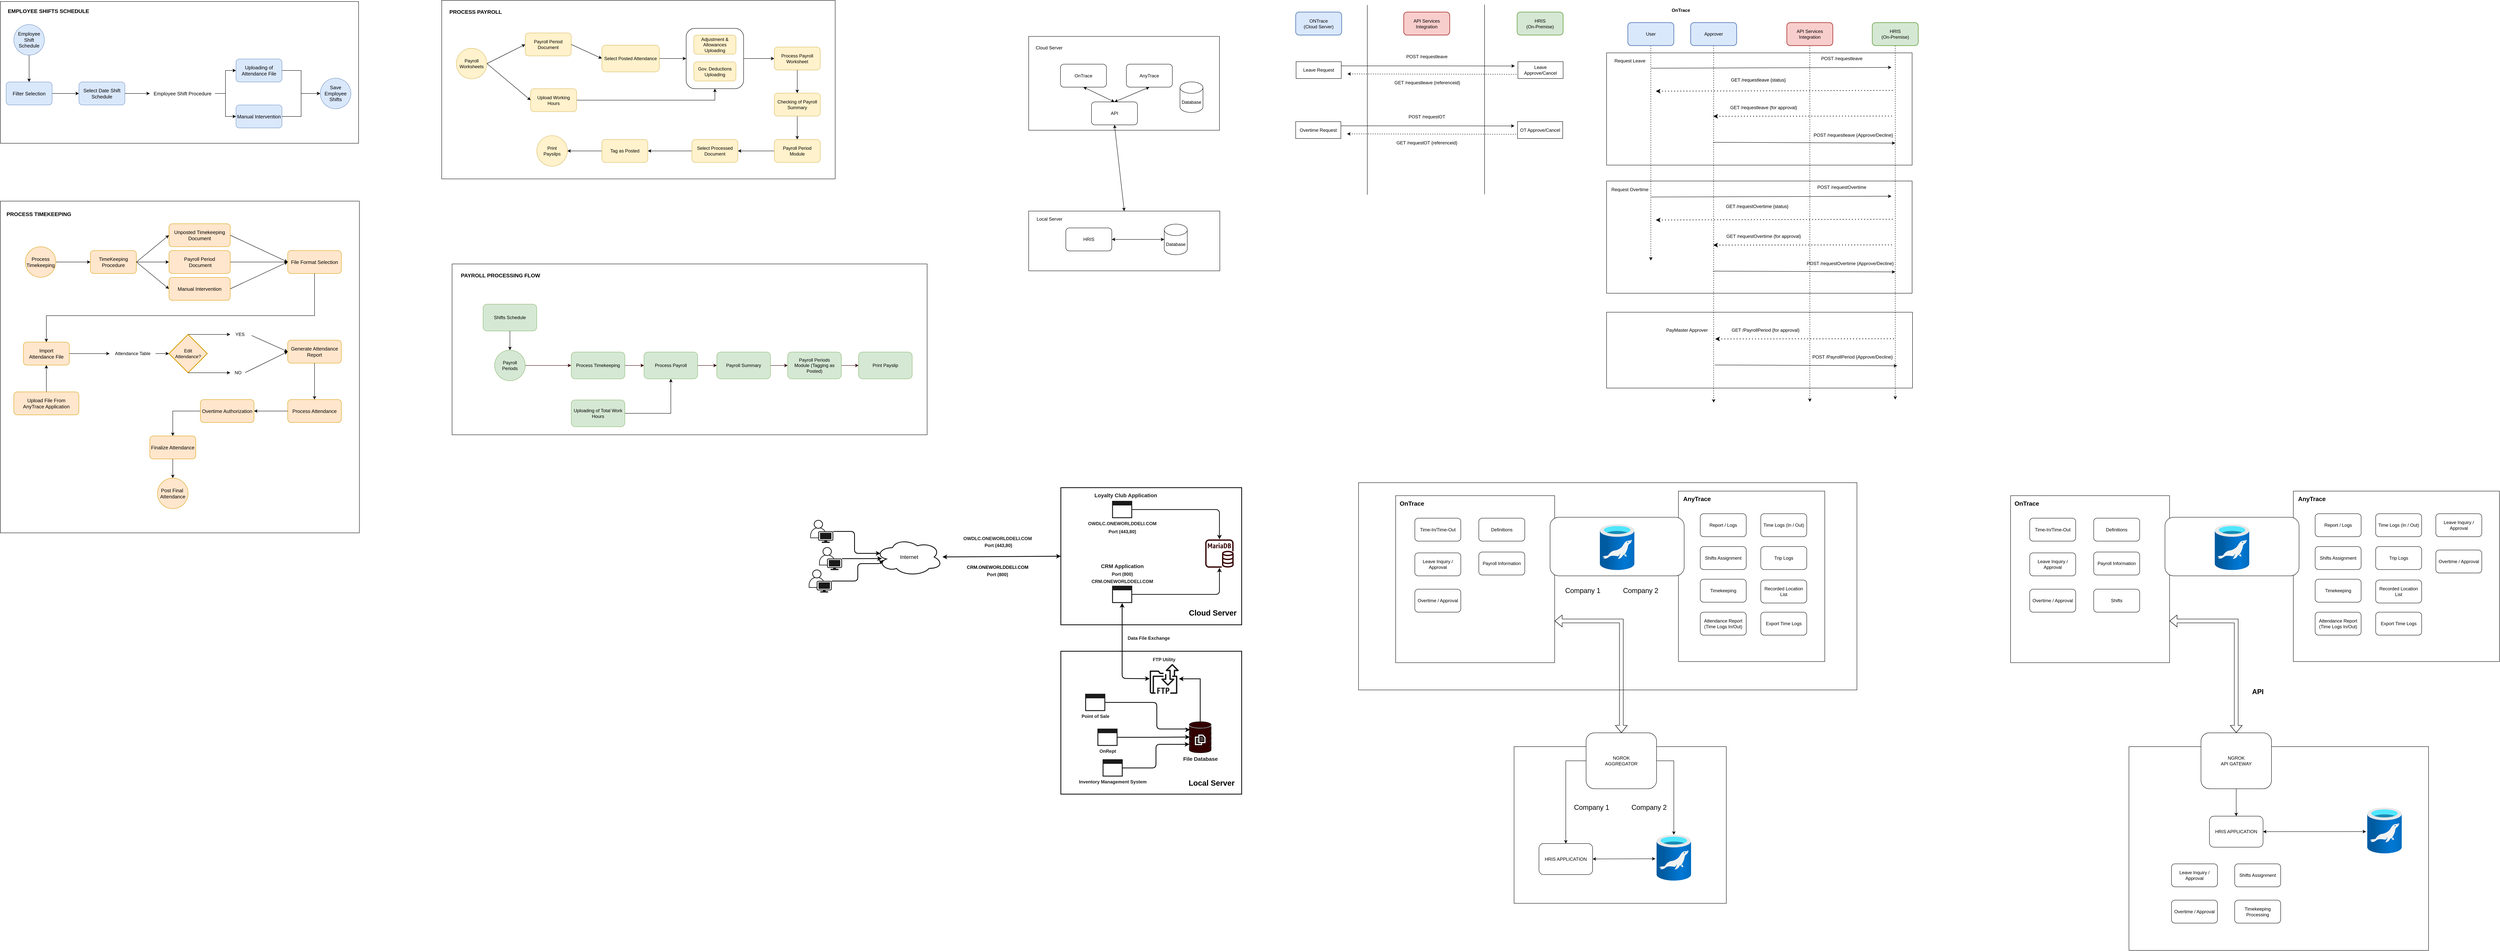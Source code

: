 <mxfile version="26.0.10">
  <diagram name="Page-1" id="Z2VON4-MzIzl6sSVADp_">
    <mxGraphModel dx="1687" dy="915" grid="0" gridSize="10" guides="1" tooltips="1" connect="1" arrows="1" fold="1" page="1" pageScale="1" pageWidth="850" pageHeight="1100" math="0" shadow="0">
      <root>
        <mxCell id="0" />
        <mxCell id="1" parent="0" />
        <mxCell id="jhDY1Rh_Qy_EP_5yMH99-4" value="" style="rounded=0;whiteSpace=wrap;html=1;" vertex="1" parent="1">
          <mxGeometry x="3625" y="1276" width="1301" height="541" as="geometry" />
        </mxCell>
        <mxCell id="IyKWrNu8vXF1nE0TobSq-30" value="" style="rounded=0;whiteSpace=wrap;html=1;" parent="1" vertex="1">
          <mxGeometry x="4031" y="1965" width="554" height="409" as="geometry" />
        </mxCell>
        <mxCell id="IyKWrNu8vXF1nE0TobSq-45" style="edgeStyle=orthogonalEdgeStyle;rounded=0;orthogonalLoop=1;jettySize=auto;html=1;exitX=1;exitY=0.75;exitDx=0;exitDy=0;shape=flexArrow;shadow=1;startArrow=block;" parent="1" source="IyKWrNu8vXF1nE0TobSq-22" target="IyKWrNu8vXF1nE0TobSq-13" edge="1">
          <mxGeometry relative="1" as="geometry" />
        </mxCell>
        <mxCell id="IyKWrNu8vXF1nE0TobSq-22" value="" style="rounded=0;whiteSpace=wrap;html=1;" parent="1" vertex="1">
          <mxGeometry x="3722" y="1309.88" width="415" height="436" as="geometry" />
        </mxCell>
        <mxCell id="tVXsH3jOqr4XEqMRYQ2o-87" value="" style="rounded=0;whiteSpace=wrap;html=1;" parent="1" vertex="1">
          <mxGeometry x="4272.5" y="831" width="798.5" height="198" as="geometry" />
        </mxCell>
        <mxCell id="tVXsH3jOqr4XEqMRYQ2o-85" value="" style="rounded=0;whiteSpace=wrap;html=1;" parent="1" vertex="1">
          <mxGeometry x="4272.5" y="488.5" width="797.5" height="293" as="geometry" />
        </mxCell>
        <mxCell id="tVXsH3jOqr4XEqMRYQ2o-84" value="" style="rounded=0;whiteSpace=wrap;html=1;" parent="1" vertex="1">
          <mxGeometry x="4272.5" y="154" width="797.5" height="293" as="geometry" />
        </mxCell>
        <mxCell id="1G-xMkJx0C4Gmc-Kf1mD-35" value="" style="rounded=0;whiteSpace=wrap;html=1;strokeWidth=2;perimeterSpacing=0;" parent="1" vertex="1">
          <mxGeometry x="2848" y="1716" width="472" height="373" as="geometry" />
        </mxCell>
        <mxCell id="1G-xMkJx0C4Gmc-Kf1mD-13" value="" style="rounded=0;whiteSpace=wrap;html=1;strokeWidth=2;perimeterSpacing=0;" parent="1" vertex="1">
          <mxGeometry x="2848" y="1289" width="472" height="358" as="geometry" />
        </mxCell>
        <mxCell id="9NiyYZWXx1skDRnROCw1-3" value="" style="rounded=0;whiteSpace=wrap;html=1;" parent="1" vertex="1">
          <mxGeometry x="2764" y="111" width="498" height="245" as="geometry" />
        </mxCell>
        <mxCell id="pQa3EUGQC0ArbzbVLIjJ-9" value="" style="rounded=0;whiteSpace=wrap;html=1;fillColor=none;" parent="1" vertex="1">
          <mxGeometry x="80" y="541" width="937" height="866" as="geometry" />
        </mxCell>
        <mxCell id="pQa3EUGQC0ArbzbVLIjJ-8" value="" style="rounded=0;whiteSpace=wrap;html=1;fillColor=none;" parent="1" vertex="1">
          <mxGeometry x="1232" y="17" width="1027" height="466" as="geometry" />
        </mxCell>
        <mxCell id="FDAjhT9uTbYYxRGxeeJl-156" value="" style="rounded=0;whiteSpace=wrap;html=1;fillColor=none;" parent="1" vertex="1">
          <mxGeometry x="1259" y="705" width="1240" height="446" as="geometry" />
        </mxCell>
        <mxCell id="FDAjhT9uTbYYxRGxeeJl-20" value="" style="verticalLabelPosition=bottom;verticalAlign=top;html=1;shape=mxgraph.basic.rect;fillColor2=none;strokeWidth=1;size=20;indent=5;fillColor=none;" parent="1" vertex="1">
          <mxGeometry x="80" y="20" width="935" height="370" as="geometry" />
        </mxCell>
        <mxCell id="FDAjhT9uTbYYxRGxeeJl-4" style="edgeStyle=orthogonalEdgeStyle;rounded=0;orthogonalLoop=1;jettySize=auto;html=1;entryX=0.5;entryY=0;entryDx=0;entryDy=0;" parent="1" source="FDAjhT9uTbYYxRGxeeJl-2" target="FDAjhT9uTbYYxRGxeeJl-3" edge="1">
          <mxGeometry relative="1" as="geometry" />
        </mxCell>
        <mxCell id="FDAjhT9uTbYYxRGxeeJl-2" value="Employee Shift Schedule" style="ellipse;whiteSpace=wrap;html=1;aspect=fixed;fillColor=#dae8fc;strokeColor=#6c8ebf;fontSize=13;" parent="1" vertex="1">
          <mxGeometry x="115" y="80" width="80" height="80" as="geometry" />
        </mxCell>
        <mxCell id="FDAjhT9uTbYYxRGxeeJl-6" style="edgeStyle=orthogonalEdgeStyle;rounded=0;orthogonalLoop=1;jettySize=auto;html=1;" parent="1" source="FDAjhT9uTbYYxRGxeeJl-3" target="FDAjhT9uTbYYxRGxeeJl-5" edge="1">
          <mxGeometry relative="1" as="geometry" />
        </mxCell>
        <mxCell id="FDAjhT9uTbYYxRGxeeJl-3" value="Filter Selection" style="rounded=1;whiteSpace=wrap;html=1;fillColor=#dae8fc;strokeColor=#6c8ebf;fontSize=13;" parent="1" vertex="1">
          <mxGeometry x="95" y="230" width="120" height="60" as="geometry" />
        </mxCell>
        <mxCell id="FDAjhT9uTbYYxRGxeeJl-8" style="edgeStyle=orthogonalEdgeStyle;rounded=0;orthogonalLoop=1;jettySize=auto;html=1;" parent="1" source="FDAjhT9uTbYYxRGxeeJl-5" target="FDAjhT9uTbYYxRGxeeJl-7" edge="1">
          <mxGeometry relative="1" as="geometry" />
        </mxCell>
        <mxCell id="FDAjhT9uTbYYxRGxeeJl-5" value="Select Date Shift Schedule" style="rounded=1;whiteSpace=wrap;html=1;fillColor=#dae8fc;strokeColor=#6c8ebf;fontSize=13;" parent="1" vertex="1">
          <mxGeometry x="285" y="230" width="120" height="60" as="geometry" />
        </mxCell>
        <mxCell id="FDAjhT9uTbYYxRGxeeJl-11" style="edgeStyle=orthogonalEdgeStyle;rounded=0;orthogonalLoop=1;jettySize=auto;html=1;entryX=0;entryY=0.5;entryDx=0;entryDy=0;" parent="1" source="FDAjhT9uTbYYxRGxeeJl-7" target="FDAjhT9uTbYYxRGxeeJl-9" edge="1">
          <mxGeometry relative="1" as="geometry" />
        </mxCell>
        <mxCell id="FDAjhT9uTbYYxRGxeeJl-12" style="edgeStyle=orthogonalEdgeStyle;rounded=0;orthogonalLoop=1;jettySize=auto;html=1;entryX=0;entryY=0.5;entryDx=0;entryDy=0;" parent="1" source="FDAjhT9uTbYYxRGxeeJl-7" target="FDAjhT9uTbYYxRGxeeJl-10" edge="1">
          <mxGeometry relative="1" as="geometry" />
        </mxCell>
        <mxCell id="FDAjhT9uTbYYxRGxeeJl-7" value="Employee Shift Procedure" style="text;html=1;align=center;verticalAlign=middle;resizable=0;points=[];autosize=1;strokeColor=none;fillColor=none;fontSize=13;" parent="1" vertex="1">
          <mxGeometry x="470" y="245" width="170" height="30" as="geometry" />
        </mxCell>
        <mxCell id="FDAjhT9uTbYYxRGxeeJl-16" style="edgeStyle=orthogonalEdgeStyle;rounded=0;orthogonalLoop=1;jettySize=auto;html=1;entryX=0;entryY=0.5;entryDx=0;entryDy=0;" parent="1" source="FDAjhT9uTbYYxRGxeeJl-9" target="FDAjhT9uTbYYxRGxeeJl-14" edge="1">
          <mxGeometry relative="1" as="geometry" />
        </mxCell>
        <mxCell id="FDAjhT9uTbYYxRGxeeJl-9" value="&lt;span style=&quot;font-size: 13px;&quot;&gt;&lt;/span&gt;&lt;span style=&quot;font-size: 13px;&quot;&gt;&lt;/span&gt;&lt;span style=&quot;white-space-collapse: preserve; font-size: 13px;&quot;&gt;Uploading of Attendance File&lt;/span&gt;" style="rounded=1;whiteSpace=wrap;html=1;fillColor=#dae8fc;strokeColor=#6c8ebf;fontSize=13;" parent="1" vertex="1">
          <mxGeometry x="695" y="170" width="120" height="60" as="geometry" />
        </mxCell>
        <mxCell id="FDAjhT9uTbYYxRGxeeJl-17" style="edgeStyle=orthogonalEdgeStyle;rounded=0;orthogonalLoop=1;jettySize=auto;html=1;" parent="1" source="FDAjhT9uTbYYxRGxeeJl-10" edge="1">
          <mxGeometry relative="1" as="geometry">
            <mxPoint x="915" y="260" as="targetPoint" />
            <Array as="points">
              <mxPoint x="865" y="320" />
              <mxPoint x="865" y="260" />
            </Array>
          </mxGeometry>
        </mxCell>
        <mxCell id="FDAjhT9uTbYYxRGxeeJl-10" value="&lt;span style=&quot;font-size: 13px;&quot;&gt;&lt;/span&gt;&lt;span style=&quot;font-size: 13px;&quot;&gt;&lt;/span&gt;&lt;span style=&quot;white-space-collapse: preserve; font-size: 13px;&quot;&gt;Manual Intervention&lt;/span&gt;" style="rounded=1;whiteSpace=wrap;html=1;fillColor=#dae8fc;strokeColor=#6c8ebf;fontSize=13;" parent="1" vertex="1">
          <mxGeometry x="695" y="290" width="120" height="60" as="geometry" />
        </mxCell>
        <mxCell id="FDAjhT9uTbYYxRGxeeJl-14" value="&lt;span style=&quot;font-size: 13px;&quot;&gt;&lt;/span&gt;&lt;span style=&quot;font-size: 13px;&quot;&gt;&lt;/span&gt;&lt;span style=&quot;white-space-collapse: preserve; font-size: 13px;&quot;&gt;Save Employee Shifts&lt;/span&gt;" style="ellipse;whiteSpace=wrap;html=1;aspect=fixed;fillColor=#dae8fc;strokeColor=#6c8ebf;fontSize=13;" parent="1" vertex="1">
          <mxGeometry x="915" y="220" width="80" height="80" as="geometry" />
        </mxCell>
        <mxCell id="FDAjhT9uTbYYxRGxeeJl-21" value="&lt;b style=&quot;font-size: 14px;&quot;&gt;EMPLOYEE SHIFTS SCHEDULE&lt;/b&gt;" style="text;html=1;align=center;verticalAlign=middle;resizable=0;points=[];autosize=1;strokeColor=none;fillColor=none;fontSize=14;" parent="1" vertex="1">
          <mxGeometry x="85" y="30" width="240" height="30" as="geometry" />
        </mxCell>
        <mxCell id="FDAjhT9uTbYYxRGxeeJl-41" style="edgeStyle=orthogonalEdgeStyle;rounded=0;orthogonalLoop=1;jettySize=auto;html=1;entryX=0;entryY=0.5;entryDx=0;entryDy=0;" parent="1" source="FDAjhT9uTbYYxRGxeeJl-24" target="FDAjhT9uTbYYxRGxeeJl-53" edge="1">
          <mxGeometry relative="1" as="geometry">
            <mxPoint x="285" y="700" as="targetPoint" />
          </mxGeometry>
        </mxCell>
        <mxCell id="FDAjhT9uTbYYxRGxeeJl-24" value="Process Timekeeping" style="ellipse;whiteSpace=wrap;html=1;aspect=fixed;fillColor=#ffe6cc;strokeColor=#d79b00;fontSize=13;" parent="1" vertex="1">
          <mxGeometry x="145" y="660" width="80" height="80" as="geometry" />
        </mxCell>
        <mxCell id="FDAjhT9uTbYYxRGxeeJl-38" value="&lt;b style=&quot;font-size: 14px;&quot;&gt;PROCESS TIMEKEEPING&lt;/b&gt;" style="text;html=1;align=center;verticalAlign=middle;resizable=0;points=[];autosize=1;strokeColor=none;fillColor=none;fontSize=14;" parent="1" vertex="1">
          <mxGeometry x="85" y="560" width="190" height="30" as="geometry" />
        </mxCell>
        <mxCell id="FDAjhT9uTbYYxRGxeeJl-55" style="edgeStyle=orthogonalEdgeStyle;rounded=0;orthogonalLoop=1;jettySize=auto;html=1;entryX=0;entryY=0.5;entryDx=0;entryDy=0;" parent="1" source="FDAjhT9uTbYYxRGxeeJl-53" target="FDAjhT9uTbYYxRGxeeJl-62" edge="1">
          <mxGeometry relative="1" as="geometry">
            <mxPoint x="510" y="700" as="targetPoint" />
          </mxGeometry>
        </mxCell>
        <mxCell id="FDAjhT9uTbYYxRGxeeJl-53" value="&lt;span style=&quot;font-size: 13px;&quot;&gt;&lt;/span&gt;&lt;span style=&quot;font-size: 13px; text-wrap: nowrap;&quot;&gt;TimeKeeping&lt;/span&gt;&lt;br style=&quot;font-size: 13px; text-wrap: nowrap;&quot;&gt;&lt;span style=&quot;font-size: 13px; text-wrap: nowrap;&quot;&gt;Procedure&lt;/span&gt;" style="rounded=1;whiteSpace=wrap;html=1;fillColor=#ffe6cc;strokeColor=#d79b00;fontSize=13;" parent="1" vertex="1">
          <mxGeometry x="315" y="670" width="120" height="60" as="geometry" />
        </mxCell>
        <mxCell id="FDAjhT9uTbYYxRGxeeJl-57" value="" style="endArrow=classic;html=1;rounded=0;exitX=1;exitY=0.5;exitDx=0;exitDy=0;entryX=0;entryY=0.5;entryDx=0;entryDy=0;" parent="1" source="FDAjhT9uTbYYxRGxeeJl-53" target="FDAjhT9uTbYYxRGxeeJl-60" edge="1">
          <mxGeometry width="50" height="50" relative="1" as="geometry">
            <mxPoint x="455" y="685" as="sourcePoint" />
            <mxPoint x="505.8" y="645.33" as="targetPoint" />
          </mxGeometry>
        </mxCell>
        <mxCell id="FDAjhT9uTbYYxRGxeeJl-59" value="" style="endArrow=classic;html=1;rounded=0;exitX=1;exitY=0.5;exitDx=0;exitDy=0;entryX=0;entryY=0.5;entryDx=0;entryDy=0;" parent="1" source="FDAjhT9uTbYYxRGxeeJl-53" target="FDAjhT9uTbYYxRGxeeJl-61" edge="1">
          <mxGeometry width="50" height="50" relative="1" as="geometry">
            <mxPoint x="435" y="785" as="sourcePoint" />
            <mxPoint x="509.2" y="755.33" as="targetPoint" />
          </mxGeometry>
        </mxCell>
        <mxCell id="FDAjhT9uTbYYxRGxeeJl-60" value="&lt;span style=&quot;font-size: 13px;&quot;&gt;&lt;/span&gt;&lt;span style=&quot;font-size: 13px; text-wrap: nowrap;&quot;&gt;Unposted Timekeeping &lt;br style=&quot;font-size: 13px;&quot;&gt;Document&lt;/span&gt;" style="rounded=1;whiteSpace=wrap;html=1;fillColor=#ffe6cc;strokeColor=#d79b00;fontSize=13;" parent="1" vertex="1">
          <mxGeometry x="520" y="600" width="160" height="60" as="geometry" />
        </mxCell>
        <mxCell id="FDAjhT9uTbYYxRGxeeJl-61" value="&lt;span style=&quot;font-size: 13px;&quot;&gt;&lt;/span&gt;&lt;span style=&quot;font-size: 13px;&quot;&gt;&lt;/span&gt;&lt;span style=&quot;white-space-collapse: preserve; font-size: 13px;&quot;&gt;&lt;font style=&quot;font-size: 13px;&quot;&gt;Manual Intervention&lt;/font&gt;&lt;/span&gt;" style="rounded=1;whiteSpace=wrap;html=1;fillColor=#ffe6cc;strokeColor=#d79b00;fontSize=13;" parent="1" vertex="1">
          <mxGeometry x="520" y="740" width="160" height="60" as="geometry" />
        </mxCell>
        <mxCell id="FDAjhT9uTbYYxRGxeeJl-62" value="&lt;span style=&quot;font-size: 13px;&quot;&gt;&lt;/span&gt;&lt;span style=&quot;font-size: 13px; text-wrap: nowrap;&quot;&gt;Payroll Period&lt;br style=&quot;font-size: 13px;&quot;&gt;&amp;nbsp;Document&lt;/span&gt;" style="rounded=1;whiteSpace=wrap;html=1;fillColor=#ffe6cc;strokeColor=#d79b00;fontSize=13;" parent="1" vertex="1">
          <mxGeometry x="520" y="670" width="160" height="60" as="geometry" />
        </mxCell>
        <mxCell id="FDAjhT9uTbYYxRGxeeJl-63" value="&lt;span style=&quot;font-size: 13px;&quot;&gt;&lt;/span&gt;&lt;span style=&quot;font-size: 13px; text-wrap: nowrap;&quot;&gt;File Format Selection&lt;/span&gt;" style="rounded=1;whiteSpace=wrap;html=1;fillColor=#ffe6cc;strokeColor=#d79b00;fontSize=13;" parent="1" vertex="1">
          <mxGeometry x="830" y="670" width="140" height="60" as="geometry" />
        </mxCell>
        <mxCell id="FDAjhT9uTbYYxRGxeeJl-64" value="" style="endArrow=classic;html=1;rounded=0;exitX=1;exitY=0.5;exitDx=0;exitDy=0;entryX=0;entryY=0.5;entryDx=0;entryDy=0;" parent="1" source="FDAjhT9uTbYYxRGxeeJl-60" target="FDAjhT9uTbYYxRGxeeJl-63" edge="1">
          <mxGeometry width="50" height="50" relative="1" as="geometry">
            <mxPoint x="700" y="810" as="sourcePoint" />
            <mxPoint x="785" y="740" as="targetPoint" />
          </mxGeometry>
        </mxCell>
        <mxCell id="FDAjhT9uTbYYxRGxeeJl-65" value="" style="endArrow=classic;html=1;rounded=0;exitX=1;exitY=0.5;exitDx=0;exitDy=0;entryX=0;entryY=0.5;entryDx=0;entryDy=0;" parent="1" source="FDAjhT9uTbYYxRGxeeJl-62" target="FDAjhT9uTbYYxRGxeeJl-63" edge="1">
          <mxGeometry width="50" height="50" relative="1" as="geometry">
            <mxPoint x="730" y="810" as="sourcePoint" />
            <mxPoint x="815" y="740" as="targetPoint" />
          </mxGeometry>
        </mxCell>
        <mxCell id="FDAjhT9uTbYYxRGxeeJl-66" value="" style="endArrow=classic;html=1;rounded=0;exitX=1;exitY=0.5;exitDx=0;exitDy=0;entryX=0;entryY=0.5;entryDx=0;entryDy=0;" parent="1" source="FDAjhT9uTbYYxRGxeeJl-61" target="FDAjhT9uTbYYxRGxeeJl-63" edge="1">
          <mxGeometry width="50" height="50" relative="1" as="geometry">
            <mxPoint x="760" y="820" as="sourcePoint" />
            <mxPoint x="845" y="750" as="targetPoint" />
          </mxGeometry>
        </mxCell>
        <mxCell id="FDAjhT9uTbYYxRGxeeJl-71" style="edgeStyle=orthogonalEdgeStyle;rounded=0;orthogonalLoop=1;jettySize=auto;html=1;" parent="1" source="FDAjhT9uTbYYxRGxeeJl-67" target="FDAjhT9uTbYYxRGxeeJl-70" edge="1">
          <mxGeometry relative="1" as="geometry" />
        </mxCell>
        <mxCell id="FDAjhT9uTbYYxRGxeeJl-67" value="&lt;span style=&quot;font-size: 13px;&quot;&gt;&lt;/span&gt;&lt;span style=&quot;font-size: 13px; text-wrap: nowrap;&quot;&gt;Import &lt;br style=&quot;font-size: 13px;&quot;&gt;Attendance File&lt;/span&gt;" style="rounded=1;whiteSpace=wrap;html=1;fillColor=#ffe6cc;strokeColor=#d79b00;fontSize=13;" parent="1" vertex="1">
          <mxGeometry x="140" y="909" width="120" height="60" as="geometry" />
        </mxCell>
        <mxCell id="FDAjhT9uTbYYxRGxeeJl-69" value="" style="endArrow=classic;html=1;rounded=0;entryX=0.5;entryY=0;entryDx=0;entryDy=0;exitX=0.5;exitY=1;exitDx=0;exitDy=0;" parent="1" source="FDAjhT9uTbYYxRGxeeJl-63" target="FDAjhT9uTbYYxRGxeeJl-67" edge="1">
          <mxGeometry width="50" height="50" relative="1" as="geometry">
            <mxPoint x="885" y="840" as="sourcePoint" />
            <mxPoint x="565" y="810" as="targetPoint" />
            <Array as="points">
              <mxPoint x="900" y="840" />
              <mxPoint x="200" y="840" />
            </Array>
          </mxGeometry>
        </mxCell>
        <mxCell id="FDAjhT9uTbYYxRGxeeJl-70" value="Attendance Table" style="text;html=1;align=center;verticalAlign=middle;resizable=0;points=[];autosize=1;strokeColor=none;fillColor=none;" parent="1" vertex="1">
          <mxGeometry x="365" y="924" width="120" height="30" as="geometry" />
        </mxCell>
        <mxCell id="FDAjhT9uTbYYxRGxeeJl-72" value="Edit &lt;br&gt;Attendance?" style="strokeWidth=2;html=1;shape=mxgraph.flowchart.decision;whiteSpace=wrap;fillColor=#ffe6cc;strokeColor=#d79b00;" parent="1" vertex="1">
          <mxGeometry x="520" y="889" width="100" height="100" as="geometry" />
        </mxCell>
        <mxCell id="FDAjhT9uTbYYxRGxeeJl-74" style="edgeStyle=orthogonalEdgeStyle;rounded=0;orthogonalLoop=1;jettySize=auto;html=1;entryX=0;entryY=0.5;entryDx=0;entryDy=0;entryPerimeter=0;" parent="1" source="FDAjhT9uTbYYxRGxeeJl-70" target="FDAjhT9uTbYYxRGxeeJl-72" edge="1">
          <mxGeometry relative="1" as="geometry" />
        </mxCell>
        <mxCell id="FDAjhT9uTbYYxRGxeeJl-75" value="YES" style="text;html=1;align=center;verticalAlign=middle;resizable=0;points=[];autosize=1;strokeColor=none;fillColor=none;" parent="1" vertex="1">
          <mxGeometry x="680" y="874" width="50" height="30" as="geometry" />
        </mxCell>
        <mxCell id="FDAjhT9uTbYYxRGxeeJl-76" value="NO" style="text;html=1;align=center;verticalAlign=middle;resizable=0;points=[];autosize=1;strokeColor=none;fillColor=none;" parent="1" vertex="1">
          <mxGeometry x="680" y="974" width="40" height="30" as="geometry" />
        </mxCell>
        <mxCell id="FDAjhT9uTbYYxRGxeeJl-78" value="" style="endArrow=classic;html=1;rounded=0;exitX=0.5;exitY=0;exitDx=0;exitDy=0;exitPerimeter=0;" parent="1" source="FDAjhT9uTbYYxRGxeeJl-72" target="FDAjhT9uTbYYxRGxeeJl-75" edge="1">
          <mxGeometry width="50" height="50" relative="1" as="geometry">
            <mxPoint x="605" y="869" as="sourcePoint" />
            <mxPoint x="655" y="819" as="targetPoint" />
          </mxGeometry>
        </mxCell>
        <mxCell id="FDAjhT9uTbYYxRGxeeJl-79" value="" style="endArrow=classic;html=1;rounded=0;exitX=0.5;exitY=1;exitDx=0;exitDy=0;exitPerimeter=0;" parent="1" source="FDAjhT9uTbYYxRGxeeJl-72" target="FDAjhT9uTbYYxRGxeeJl-76" edge="1">
          <mxGeometry width="50" height="50" relative="1" as="geometry">
            <mxPoint x="575" y="999" as="sourcePoint" />
            <mxPoint x="685" y="999" as="targetPoint" />
          </mxGeometry>
        </mxCell>
        <mxCell id="FDAjhT9uTbYYxRGxeeJl-80" value="Process Attendance" style="rounded=1;whiteSpace=wrap;html=1;fillColor=#ffe6cc;strokeColor=#d79b00;fontSize=13;" parent="1" vertex="1">
          <mxGeometry x="830" y="1059" width="140" height="60" as="geometry" />
        </mxCell>
        <mxCell id="FDAjhT9uTbYYxRGxeeJl-81" value="" style="endArrow=classic;html=1;rounded=0;exitX=1.117;exitY=0.594;exitDx=0;exitDy=0;exitPerimeter=0;entryX=0;entryY=0.5;entryDx=0;entryDy=0;" parent="1" source="FDAjhT9uTbYYxRGxeeJl-75" target="75gCchxxYWHDIyCFGVaZ-20" edge="1">
          <mxGeometry width="50" height="50" relative="1" as="geometry">
            <mxPoint x="685" y="929" as="sourcePoint" />
            <mxPoint x="795" y="929" as="targetPoint" />
          </mxGeometry>
        </mxCell>
        <mxCell id="FDAjhT9uTbYYxRGxeeJl-82" value="" style="endArrow=classic;html=1;rounded=0;exitX=0.979;exitY=0.483;exitDx=0;exitDy=0;exitPerimeter=0;entryX=0;entryY=0.5;entryDx=0;entryDy=0;" parent="1" source="FDAjhT9uTbYYxRGxeeJl-76" target="75gCchxxYWHDIyCFGVaZ-20" edge="1">
          <mxGeometry width="50" height="50" relative="1" as="geometry">
            <mxPoint x="736" y="954" as="sourcePoint" />
            <mxPoint x="830" y="1001" as="targetPoint" />
          </mxGeometry>
        </mxCell>
        <mxCell id="FDAjhT9uTbYYxRGxeeJl-88" style="edgeStyle=orthogonalEdgeStyle;rounded=0;orthogonalLoop=1;jettySize=auto;html=1;" parent="1" source="FDAjhT9uTbYYxRGxeeJl-84" target="FDAjhT9uTbYYxRGxeeJl-87" edge="1">
          <mxGeometry relative="1" as="geometry" />
        </mxCell>
        <mxCell id="FDAjhT9uTbYYxRGxeeJl-84" value="&lt;span style=&quot;font-size: 13px;&quot;&gt;&lt;/span&gt;&lt;span style=&quot;text-wrap: nowrap;&quot;&gt;Finalize Attendance&lt;/span&gt;" style="rounded=1;whiteSpace=wrap;html=1;fillColor=#ffe6cc;strokeColor=#d79b00;fontSize=13;" parent="1" vertex="1">
          <mxGeometry x="470" y="1154" width="120" height="60" as="geometry" />
        </mxCell>
        <mxCell id="FDAjhT9uTbYYxRGxeeJl-87" value="Post Final&amp;nbsp;&lt;br style=&quot;font-size: 13px;&quot;&gt;Attendance" style="ellipse;whiteSpace=wrap;html=1;aspect=fixed;fillColor=#ffe6cc;strokeColor=#d79b00;fontSize=13;" parent="1" vertex="1">
          <mxGeometry x="490" y="1264" width="80" height="80" as="geometry" />
        </mxCell>
        <mxCell id="FDAjhT9uTbYYxRGxeeJl-97" value="Payroll Worksheets" style="ellipse;whiteSpace=wrap;html=1;aspect=fixed;fillColor=#fff2cc;strokeColor=#d6b656;fontSize=12;" parent="1" vertex="1">
          <mxGeometry x="1270" y="142" width="80" height="80" as="geometry" />
        </mxCell>
        <mxCell id="FDAjhT9uTbYYxRGxeeJl-99" value="&lt;span style=&quot;font-size: 12px;&quot;&gt;&lt;/span&gt;&lt;span style=&quot;font-size: 12px;&quot;&gt;&lt;/span&gt;&lt;span style=&quot;white-space-collapse: preserve; font-size: 12px;&quot;&gt;Payroll Period Document&lt;/span&gt;" style="rounded=1;whiteSpace=wrap;html=1;fillColor=#fff2cc;strokeColor=#d6b656;fontSize=12;" parent="1" vertex="1">
          <mxGeometry x="1450" y="102" width="120" height="60" as="geometry" />
        </mxCell>
        <mxCell id="pQa3EUGQC0ArbzbVLIjJ-3" style="edgeStyle=orthogonalEdgeStyle;rounded=0;orthogonalLoop=1;jettySize=auto;html=1;entryX=0.5;entryY=1;entryDx=0;entryDy=0;" parent="1" source="FDAjhT9uTbYYxRGxeeJl-111" target="FDAjhT9uTbYYxRGxeeJl-121" edge="1">
          <mxGeometry relative="1" as="geometry" />
        </mxCell>
        <mxCell id="FDAjhT9uTbYYxRGxeeJl-111" value="&lt;span style=&quot;font-size: 12px;&quot;&gt;&lt;/span&gt;&lt;span style=&quot;font-size: 12px;&quot;&gt;&lt;/span&gt;&lt;span style=&quot;white-space-collapse: preserve; font-size: 12px;&quot;&gt;Upload Working Hours&lt;/span&gt;" style="rounded=1;whiteSpace=wrap;html=1;fillColor=#fff2cc;strokeColor=#d6b656;fontSize=12;" parent="1" vertex="1">
          <mxGeometry x="1464" y="247.5" width="120" height="60" as="geometry" />
        </mxCell>
        <mxCell id="FDAjhT9uTbYYxRGxeeJl-112" value="" style="endArrow=classic;html=1;rounded=0;exitX=1;exitY=0.5;exitDx=0;exitDy=0;entryX=0;entryY=0.5;entryDx=0;entryDy=0;" parent="1" source="FDAjhT9uTbYYxRGxeeJl-97" target="FDAjhT9uTbYYxRGxeeJl-99" edge="1">
          <mxGeometry width="50" height="50" relative="1" as="geometry">
            <mxPoint x="1380" y="162" as="sourcePoint" />
            <mxPoint x="1430" y="112" as="targetPoint" />
          </mxGeometry>
        </mxCell>
        <mxCell id="FDAjhT9uTbYYxRGxeeJl-113" value="" style="endArrow=classic;html=1;rounded=0;exitX=1;exitY=0.5;exitDx=0;exitDy=0;entryX=0;entryY=0.5;entryDx=0;entryDy=0;" parent="1" source="FDAjhT9uTbYYxRGxeeJl-97" target="FDAjhT9uTbYYxRGxeeJl-111" edge="1">
          <mxGeometry width="50" height="50" relative="1" as="geometry">
            <mxPoint x="1370" y="222" as="sourcePoint" />
            <mxPoint x="1420" y="172" as="targetPoint" />
          </mxGeometry>
        </mxCell>
        <mxCell id="FDAjhT9uTbYYxRGxeeJl-120" style="edgeStyle=orthogonalEdgeStyle;rounded=0;orthogonalLoop=1;jettySize=auto;html=1;" parent="1" source="FDAjhT9uTbYYxRGxeeJl-117" target="FDAjhT9uTbYYxRGxeeJl-121" edge="1">
          <mxGeometry relative="1" as="geometry">
            <mxPoint x="1850" y="132.5" as="targetPoint" />
          </mxGeometry>
        </mxCell>
        <mxCell id="FDAjhT9uTbYYxRGxeeJl-117" value="&lt;span&gt;&lt;/span&gt;&lt;span style=&quot;font-size: 12px; text-wrap: nowrap;&quot;&gt;Select Posted Attendance&lt;/span&gt;" style="rounded=1;whiteSpace=wrap;html=1;fillColor=#fff2cc;strokeColor=#d6b656;fontSize=10;" parent="1" vertex="1">
          <mxGeometry x="1650" y="133.75" width="150" height="70" as="geometry" />
        </mxCell>
        <mxCell id="FDAjhT9uTbYYxRGxeeJl-118" value="" style="endArrow=classic;html=1;rounded=0;exitX=1;exitY=0.5;exitDx=0;exitDy=0;entryX=0;entryY=0.5;entryDx=0;entryDy=0;" parent="1" source="FDAjhT9uTbYYxRGxeeJl-99" target="FDAjhT9uTbYYxRGxeeJl-117" edge="1">
          <mxGeometry width="50" height="50" relative="1" as="geometry">
            <mxPoint x="1650" y="112" as="sourcePoint" />
            <mxPoint x="1750" y="62" as="targetPoint" />
          </mxGeometry>
        </mxCell>
        <mxCell id="FDAjhT9uTbYYxRGxeeJl-125" style="edgeStyle=orthogonalEdgeStyle;rounded=0;orthogonalLoop=1;jettySize=auto;html=1;" parent="1" source="FDAjhT9uTbYYxRGxeeJl-121" target="FDAjhT9uTbYYxRGxeeJl-132" edge="1">
          <mxGeometry relative="1" as="geometry">
            <mxPoint x="2100" y="168.75" as="targetPoint" />
          </mxGeometry>
        </mxCell>
        <mxCell id="FDAjhT9uTbYYxRGxeeJl-121" value="" style="rounded=1;whiteSpace=wrap;html=1;" parent="1" vertex="1">
          <mxGeometry x="1870" y="90" width="150" height="157.5" as="geometry" />
        </mxCell>
        <mxCell id="FDAjhT9uTbYYxRGxeeJl-122" value="&lt;span style=&quot;font-size: 12px;&quot;&gt;&lt;/span&gt;&lt;span style=&quot;font-size: 12px;&quot;&gt;&lt;/span&gt;&lt;span style=&quot;white-space-collapse: preserve; font-size: 12px;&quot;&gt;Adjustment &amp;amp; Allowances Uploading&lt;/span&gt;" style="rounded=1;whiteSpace=wrap;html=1;fillColor=#fff2cc;strokeColor=#d6b656;fontSize=12;" parent="1" vertex="1">
          <mxGeometry x="1890" y="107.5" width="110" height="50" as="geometry" />
        </mxCell>
        <mxCell id="FDAjhT9uTbYYxRGxeeJl-123" value="&lt;span style=&quot;font-size: 12px;&quot;&gt;&lt;/span&gt;&lt;span style=&quot;font-size: 12px;&quot;&gt;&lt;/span&gt;&lt;span style=&quot;white-space-collapse: preserve; font-size: 12px;&quot;&gt;Gov. Deductions&lt;br style=&quot;font-size: 12px;&quot;&gt;Uploading&lt;/span&gt;" style="rounded=1;whiteSpace=wrap;html=1;fillColor=#fff2cc;strokeColor=#d6b656;fontSize=12;" parent="1" vertex="1">
          <mxGeometry x="1890" y="177.5" width="110" height="50" as="geometry" />
        </mxCell>
        <mxCell id="FDAjhT9uTbYYxRGxeeJl-131" value="&lt;b style=&quot;font-size: 14px;&quot;&gt;PROCESS PAYROLL&lt;/b&gt;" style="text;html=1;align=center;verticalAlign=middle;resizable=0;points=[];autosize=1;strokeColor=none;fillColor=none;fontSize=14;" parent="1" vertex="1">
          <mxGeometry x="1240" y="32" width="160" height="30" as="geometry" />
        </mxCell>
        <mxCell id="FDAjhT9uTbYYxRGxeeJl-135" style="edgeStyle=orthogonalEdgeStyle;rounded=0;orthogonalLoop=1;jettySize=auto;html=1;entryX=0.5;entryY=0;entryDx=0;entryDy=0;" parent="1" source="pQa3EUGQC0ArbzbVLIjJ-6" target="FDAjhT9uTbYYxRGxeeJl-134" edge="1">
          <mxGeometry relative="1" as="geometry" />
        </mxCell>
        <mxCell id="FDAjhT9uTbYYxRGxeeJl-132" value="&lt;span style=&quot;font-size: 12px;&quot;&gt;&lt;/span&gt;&lt;span style=&quot;font-size: 12px;&quot;&gt;&lt;/span&gt;&lt;span style=&quot;white-space-collapse: preserve; font-size: 12px;&quot;&gt;Process Payroll&lt;br/&gt;Worksheet&lt;br/&gt;&lt;/span&gt;" style="rounded=1;whiteSpace=wrap;html=1;fillColor=#fff2cc;strokeColor=#d6b656;fontSize=12;" parent="1" vertex="1">
          <mxGeometry x="2100" y="138.75" width="120" height="60" as="geometry" />
        </mxCell>
        <mxCell id="FDAjhT9uTbYYxRGxeeJl-137" style="edgeStyle=orthogonalEdgeStyle;rounded=0;orthogonalLoop=1;jettySize=auto;html=1;entryX=1;entryY=0.5;entryDx=0;entryDy=0;" parent="1" source="FDAjhT9uTbYYxRGxeeJl-134" target="FDAjhT9uTbYYxRGxeeJl-136" edge="1">
          <mxGeometry relative="1" as="geometry" />
        </mxCell>
        <mxCell id="FDAjhT9uTbYYxRGxeeJl-134" value="&lt;span style=&quot;font-size: 12px;&quot;&gt;&lt;/span&gt;&lt;span style=&quot;font-size: 12px;&quot;&gt;&lt;/span&gt;&lt;span style=&quot;white-space-collapse: preserve; font-size: 12px;&quot;&gt;Payroll Period&lt;br/&gt;Module&lt;/span&gt;" style="rounded=1;whiteSpace=wrap;html=1;fillColor=#fff2cc;strokeColor=#d6b656;fontSize=12;" parent="1" vertex="1">
          <mxGeometry x="2100" y="380" width="120" height="60" as="geometry" />
        </mxCell>
        <mxCell id="FDAjhT9uTbYYxRGxeeJl-139" style="edgeStyle=orthogonalEdgeStyle;rounded=0;orthogonalLoop=1;jettySize=auto;html=1;" parent="1" source="FDAjhT9uTbYYxRGxeeJl-136" target="FDAjhT9uTbYYxRGxeeJl-138" edge="1">
          <mxGeometry relative="1" as="geometry" />
        </mxCell>
        <mxCell id="FDAjhT9uTbYYxRGxeeJl-136" value="&lt;span style=&quot;font-size: 12px;&quot;&gt;&lt;/span&gt;&lt;span style=&quot;font-size: 12px;&quot;&gt;&lt;/span&gt;&lt;span style=&quot;white-space-collapse: preserve; font-size: 12px;&quot;&gt;Select Processed Document&lt;/span&gt;" style="rounded=1;whiteSpace=wrap;html=1;fillColor=#fff2cc;strokeColor=#d6b656;fontSize=12;" parent="1" vertex="1">
          <mxGeometry x="1885" y="380" width="120" height="60" as="geometry" />
        </mxCell>
        <mxCell id="FDAjhT9uTbYYxRGxeeJl-141" style="edgeStyle=orthogonalEdgeStyle;rounded=0;orthogonalLoop=1;jettySize=auto;html=1;" parent="1" source="FDAjhT9uTbYYxRGxeeJl-138" target="FDAjhT9uTbYYxRGxeeJl-140" edge="1">
          <mxGeometry relative="1" as="geometry" />
        </mxCell>
        <mxCell id="FDAjhT9uTbYYxRGxeeJl-138" value="&lt;span style=&quot;font-size: 12px;&quot;&gt;&lt;/span&gt;&lt;span style=&quot;font-size: 12px;&quot;&gt;&lt;/span&gt;&lt;span style=&quot;white-space-collapse: preserve; font-size: 12px;&quot;&gt;Tag as Posted&lt;/span&gt;" style="rounded=1;whiteSpace=wrap;html=1;fillColor=#fff2cc;strokeColor=#d6b656;fontSize=12;" parent="1" vertex="1">
          <mxGeometry x="1650" y="380" width="120" height="60" as="geometry" />
        </mxCell>
        <mxCell id="FDAjhT9uTbYYxRGxeeJl-140" value="Print &lt;br&gt;Paysilps" style="ellipse;whiteSpace=wrap;html=1;aspect=fixed;fillColor=#fff2cc;strokeColor=#d6b656;fontSize=12;" parent="1" vertex="1">
          <mxGeometry x="1480" y="370" width="80" height="80" as="geometry" />
        </mxCell>
        <mxCell id="FDAjhT9uTbYYxRGxeeJl-151" style="edgeStyle=orthogonalEdgeStyle;rounded=0;orthogonalLoop=1;jettySize=auto;html=1;entryX=0;entryY=0.5;entryDx=0;entryDy=0;fillColor=#d5e8d4;strokeColor=#330000;" parent="1" source="FDAjhT9uTbYYxRGxeeJl-142" target="FDAjhT9uTbYYxRGxeeJl-143" edge="1">
          <mxGeometry relative="1" as="geometry">
            <mxPoint x="1495" y="970" as="targetPoint" />
          </mxGeometry>
        </mxCell>
        <mxCell id="FDAjhT9uTbYYxRGxeeJl-142" value="Payroll Periods" style="ellipse;whiteSpace=wrap;html=1;aspect=fixed;fillColor=#d5e8d4;strokeColor=#82b366;fontSize=12;" parent="1" vertex="1">
          <mxGeometry x="1370" y="930" width="80" height="80" as="geometry" />
        </mxCell>
        <mxCell id="FDAjhT9uTbYYxRGxeeJl-153" style="edgeStyle=orthogonalEdgeStyle;rounded=0;orthogonalLoop=1;jettySize=auto;html=1;entryX=0;entryY=0.5;entryDx=0;entryDy=0;fillColor=#d5e8d4;strokeColor=#330000;" parent="1" source="FDAjhT9uTbYYxRGxeeJl-143" target="FDAjhT9uTbYYxRGxeeJl-146" edge="1">
          <mxGeometry relative="1" as="geometry" />
        </mxCell>
        <mxCell id="FDAjhT9uTbYYxRGxeeJl-143" value="&lt;span style=&quot;font-size: 12px;&quot;&gt;&lt;/span&gt;&lt;span style=&quot;font-size: 12px;&quot;&gt;&lt;/span&gt;&lt;span style=&quot;white-space-collapse: preserve; font-size: 12px;&quot;&gt;Process Timekeeping&lt;/span&gt;" style="rounded=1;whiteSpace=wrap;html=1;fillColor=#d5e8d4;strokeColor=#82b366;fontSize=12;" parent="1" vertex="1">
          <mxGeometry x="1570" y="935" width="140" height="70" as="geometry" />
        </mxCell>
        <mxCell id="FDAjhT9uTbYYxRGxeeJl-154" style="edgeStyle=orthogonalEdgeStyle;rounded=0;orthogonalLoop=1;jettySize=auto;html=1;entryX=0;entryY=0.5;entryDx=0;entryDy=0;fillColor=#d5e8d4;strokeColor=#330000;" parent="1" source="FDAjhT9uTbYYxRGxeeJl-146" target="FDAjhT9uTbYYxRGxeeJl-147" edge="1">
          <mxGeometry relative="1" as="geometry" />
        </mxCell>
        <mxCell id="FDAjhT9uTbYYxRGxeeJl-146" value="&lt;span style=&quot;font-size: 12px;&quot;&gt;&lt;/span&gt;&lt;span style=&quot;font-size: 12px;&quot;&gt;&lt;/span&gt;&lt;span style=&quot;white-space-collapse: preserve; font-size: 12px;&quot;&gt;Process Payroll&lt;/span&gt;" style="rounded=1;whiteSpace=wrap;html=1;fillColor=#d5e8d4;strokeColor=#82b366;fontSize=12;" parent="1" vertex="1">
          <mxGeometry x="1760" y="935" width="140" height="70" as="geometry" />
        </mxCell>
        <mxCell id="FDAjhT9uTbYYxRGxeeJl-155" style="edgeStyle=orthogonalEdgeStyle;rounded=0;orthogonalLoop=1;jettySize=auto;html=1;entryX=0;entryY=0.5;entryDx=0;entryDy=0;fillColor=#d5e8d4;strokeColor=#330000;exitX=1;exitY=0.5;exitDx=0;exitDy=0;" parent="1" source="75gCchxxYWHDIyCFGVaZ-1" target="FDAjhT9uTbYYxRGxeeJl-148" edge="1">
          <mxGeometry relative="1" as="geometry">
            <mxPoint x="2305" y="970" as="targetPoint" />
          </mxGeometry>
        </mxCell>
        <mxCell id="75gCchxxYWHDIyCFGVaZ-5" style="edgeStyle=orthogonalEdgeStyle;rounded=0;orthogonalLoop=1;jettySize=auto;html=1;strokeColor=#330000;" parent="1" source="FDAjhT9uTbYYxRGxeeJl-147" target="75gCchxxYWHDIyCFGVaZ-1" edge="1">
          <mxGeometry relative="1" as="geometry" />
        </mxCell>
        <mxCell id="FDAjhT9uTbYYxRGxeeJl-147" value="Payroll Summary" style="rounded=1;whiteSpace=wrap;html=1;fillColor=#d5e8d4;strokeColor=#82b366;fontSize=12;" parent="1" vertex="1">
          <mxGeometry x="1950" y="935" width="140" height="70" as="geometry" />
        </mxCell>
        <mxCell id="FDAjhT9uTbYYxRGxeeJl-148" value="&lt;span style=&quot;font-size: 12px;&quot;&gt;&lt;/span&gt;&lt;span style=&quot;white-space-collapse: preserve;&quot;&gt;Print Payslip&lt;/span&gt;" style="rounded=1;whiteSpace=wrap;html=1;fillColor=#d5e8d4;strokeColor=#82b366;fontSize=12;" parent="1" vertex="1">
          <mxGeometry x="2320" y="935" width="140" height="70" as="geometry" />
        </mxCell>
        <mxCell id="FDAjhT9uTbYYxRGxeeJl-157" value="&lt;b style=&quot;font-size: 14px;&quot;&gt;PAYROLL PROCESSING FLOW&lt;/b&gt;" style="text;html=1;align=center;verticalAlign=middle;resizable=0;points=[];autosize=1;strokeColor=none;fillColor=none;fontSize=14;" parent="1" vertex="1">
          <mxGeometry x="1270" y="720" width="230" height="30" as="geometry" />
        </mxCell>
        <mxCell id="75gCchxxYWHDIyCFGVaZ-1" value="&lt;span style=&quot;font-size: 12px;&quot;&gt;&lt;/span&gt;&lt;span style=&quot;white-space-collapse: preserve;&quot;&gt;Payroll Periods&lt;/span&gt;&lt;br style=&quot;white-space-collapse: preserve;&quot;&gt;&lt;span style=&quot;white-space-collapse: preserve;&quot;&gt;Module (Tagging as Posted)&lt;/span&gt;" style="rounded=1;whiteSpace=wrap;html=1;fillColor=#d5e8d4;strokeColor=#82b366;fontSize=12;" parent="1" vertex="1">
          <mxGeometry x="2135" y="935" width="140" height="70" as="geometry" />
        </mxCell>
        <mxCell id="75gCchxxYWHDIyCFGVaZ-10" style="edgeStyle=orthogonalEdgeStyle;rounded=0;orthogonalLoop=1;jettySize=auto;html=1;" parent="1" source="75gCchxxYWHDIyCFGVaZ-9" target="FDAjhT9uTbYYxRGxeeJl-142" edge="1">
          <mxGeometry relative="1" as="geometry" />
        </mxCell>
        <mxCell id="75gCchxxYWHDIyCFGVaZ-9" value="&lt;span style=&quot;font-size: 12px;&quot;&gt;&lt;/span&gt;&lt;span style=&quot;font-size: 12px;&quot;&gt;&lt;/span&gt;&lt;span style=&quot;white-space-collapse: preserve; font-size: 12px;&quot;&gt;Shifts Schedule&lt;/span&gt;" style="rounded=1;whiteSpace=wrap;html=1;fillColor=#d5e8d4;strokeColor=#82b366;fontSize=12;" parent="1" vertex="1">
          <mxGeometry x="1340" y="810" width="140" height="70" as="geometry" />
        </mxCell>
        <mxCell id="75gCchxxYWHDIyCFGVaZ-12" style="edgeStyle=orthogonalEdgeStyle;rounded=0;orthogonalLoop=1;jettySize=auto;html=1;entryX=0.5;entryY=1;entryDx=0;entryDy=0;" parent="1" source="75gCchxxYWHDIyCFGVaZ-11" target="FDAjhT9uTbYYxRGxeeJl-146" edge="1">
          <mxGeometry relative="1" as="geometry" />
        </mxCell>
        <mxCell id="75gCchxxYWHDIyCFGVaZ-11" value="&lt;span style=&quot;font-size: 12px;&quot;&gt;&lt;/span&gt;&lt;span style=&quot;white-space-collapse: preserve;&quot;&gt;Uploading of Total Work Hours&lt;/span&gt;" style="rounded=1;whiteSpace=wrap;html=1;fillColor=#d5e8d4;strokeColor=#82b366;fontSize=12;" parent="1" vertex="1">
          <mxGeometry x="1570" y="1060" width="140" height="70" as="geometry" />
        </mxCell>
        <mxCell id="75gCchxxYWHDIyCFGVaZ-18" style="edgeStyle=orthogonalEdgeStyle;rounded=0;orthogonalLoop=1;jettySize=auto;html=1;entryX=0.5;entryY=1;entryDx=0;entryDy=0;" parent="1" source="75gCchxxYWHDIyCFGVaZ-17" target="FDAjhT9uTbYYxRGxeeJl-67" edge="1">
          <mxGeometry relative="1" as="geometry" />
        </mxCell>
        <mxCell id="75gCchxxYWHDIyCFGVaZ-17" value="&lt;span style=&quot;font-size: 13px;&quot;&gt;&lt;/span&gt;&lt;span style=&quot;text-wrap: nowrap;&quot;&gt;Upload File From &lt;br&gt;AnyTrace Application&lt;/span&gt;" style="rounded=1;whiteSpace=wrap;html=1;fillColor=#ffe6cc;strokeColor=#d79b00;fontSize=13;" parent="1" vertex="1">
          <mxGeometry x="115" y="1039" width="170" height="60" as="geometry" />
        </mxCell>
        <mxCell id="75gCchxxYWHDIyCFGVaZ-21" style="edgeStyle=orthogonalEdgeStyle;rounded=0;orthogonalLoop=1;jettySize=auto;html=1;entryX=0.5;entryY=0;entryDx=0;entryDy=0;" parent="1" source="75gCchxxYWHDIyCFGVaZ-20" target="FDAjhT9uTbYYxRGxeeJl-80" edge="1">
          <mxGeometry relative="1" as="geometry" />
        </mxCell>
        <mxCell id="75gCchxxYWHDIyCFGVaZ-20" value="&lt;span style=&quot;font-size: 13px;&quot;&gt;&lt;/span&gt;&lt;span style=&quot;font-size: 13px; text-wrap: nowrap;&quot;&gt;Generate Attendance &lt;br&gt;Report&lt;/span&gt;" style="rounded=1;whiteSpace=wrap;html=1;fillColor=#ffe6cc;strokeColor=#d79b00;fontSize=13;" parent="1" vertex="1">
          <mxGeometry x="830" y="904" width="140" height="60" as="geometry" />
        </mxCell>
        <mxCell id="pQa3EUGQC0ArbzbVLIjJ-1" value="" style="endArrow=classic;html=1;rounded=0;entryX=0.5;entryY=0;entryDx=0;entryDy=0;" parent="1" source="pQa3EUGQC0ArbzbVLIjJ-4" target="FDAjhT9uTbYYxRGxeeJl-84" edge="1">
          <mxGeometry width="50" height="50" relative="1" as="geometry">
            <mxPoint x="600" y="1109" as="sourcePoint" />
            <mxPoint x="650" y="1059" as="targetPoint" />
            <Array as="points">
              <mxPoint x="530" y="1089" />
            </Array>
          </mxGeometry>
        </mxCell>
        <mxCell id="pQa3EUGQC0ArbzbVLIjJ-5" value="" style="endArrow=classic;html=1;rounded=0;exitX=0;exitY=0.5;exitDx=0;exitDy=0;" parent="1" source="FDAjhT9uTbYYxRGxeeJl-80" target="pQa3EUGQC0ArbzbVLIjJ-4" edge="1">
          <mxGeometry width="50" height="50" relative="1" as="geometry">
            <mxPoint x="830" y="1089" as="sourcePoint" />
            <mxPoint x="530" y="1154" as="targetPoint" />
            <Array as="points" />
          </mxGeometry>
        </mxCell>
        <mxCell id="pQa3EUGQC0ArbzbVLIjJ-4" value="Overtime Authorization" style="rounded=1;whiteSpace=wrap;html=1;fillColor=#ffe6cc;strokeColor=#d79b00;fontSize=13;" parent="1" vertex="1">
          <mxGeometry x="602" y="1059" width="140" height="60" as="geometry" />
        </mxCell>
        <mxCell id="pQa3EUGQC0ArbzbVLIjJ-7" value="" style="edgeStyle=orthogonalEdgeStyle;rounded=0;orthogonalLoop=1;jettySize=auto;html=1;entryX=0.5;entryY=0;entryDx=0;entryDy=0;" parent="1" source="FDAjhT9uTbYYxRGxeeJl-132" target="pQa3EUGQC0ArbzbVLIjJ-6" edge="1">
          <mxGeometry relative="1" as="geometry">
            <mxPoint x="2160" y="199" as="sourcePoint" />
            <mxPoint x="2160" y="380" as="targetPoint" />
          </mxGeometry>
        </mxCell>
        <mxCell id="pQa3EUGQC0ArbzbVLIjJ-6" value="&lt;span style=&quot;white-space-collapse: preserve;&quot;&gt;Checking of Payroll Summary&lt;/span&gt;" style="rounded=1;whiteSpace=wrap;html=1;fillColor=#fff2cc;strokeColor=#d6b656;fontSize=12;" parent="1" vertex="1">
          <mxGeometry x="2100" y="259" width="120" height="60" as="geometry" />
        </mxCell>
        <mxCell id="9NiyYZWXx1skDRnROCw1-1" value="OnTrace" style="rounded=1;whiteSpace=wrap;html=1;" parent="1" vertex="1">
          <mxGeometry x="2847" y="183.5" width="120" height="60" as="geometry" />
        </mxCell>
        <mxCell id="9NiyYZWXx1skDRnROCw1-2" value="AnyTrace" style="rounded=1;whiteSpace=wrap;html=1;" parent="1" vertex="1">
          <mxGeometry x="3019" y="183.5" width="120" height="60" as="geometry" />
        </mxCell>
        <mxCell id="9NiyYZWXx1skDRnROCw1-4" value="Database" style="shape=cylinder3;whiteSpace=wrap;html=1;boundedLbl=1;backgroundOutline=1;size=15;" parent="1" vertex="1">
          <mxGeometry x="3159" y="229.75" width="60" height="80" as="geometry" />
        </mxCell>
        <mxCell id="9NiyYZWXx1skDRnROCw1-5" value="Cloud Server" style="text;html=1;align=center;verticalAlign=middle;resizable=0;points=[];autosize=1;strokeColor=none;fillColor=none;" parent="1" vertex="1">
          <mxGeometry x="2773" y="128" width="88" height="26" as="geometry" />
        </mxCell>
        <mxCell id="9NiyYZWXx1skDRnROCw1-7" value="" style="rounded=0;whiteSpace=wrap;html=1;" parent="1" vertex="1">
          <mxGeometry x="2764" y="567" width="499" height="156" as="geometry" />
        </mxCell>
        <mxCell id="9NiyYZWXx1skDRnROCw1-8" value="HRIS" style="rounded=1;whiteSpace=wrap;html=1;" parent="1" vertex="1">
          <mxGeometry x="2861" y="611" width="120" height="60" as="geometry" />
        </mxCell>
        <mxCell id="9NiyYZWXx1skDRnROCw1-9" value="Database" style="shape=cylinder3;whiteSpace=wrap;html=1;boundedLbl=1;backgroundOutline=1;size=15;" parent="1" vertex="1">
          <mxGeometry x="3118" y="601" width="60" height="80" as="geometry" />
        </mxCell>
        <mxCell id="9NiyYZWXx1skDRnROCw1-10" value="API" style="rounded=1;whiteSpace=wrap;html=1;" parent="1" vertex="1">
          <mxGeometry x="2928" y="282" width="120" height="60" as="geometry" />
        </mxCell>
        <mxCell id="9NiyYZWXx1skDRnROCw1-12" value="" style="endArrow=classic;startArrow=classic;html=1;rounded=0;exitX=0.5;exitY=0;exitDx=0;exitDy=0;entryX=0.5;entryY=1;entryDx=0;entryDy=0;" parent="1" source="9NiyYZWXx1skDRnROCw1-7" target="9NiyYZWXx1skDRnROCw1-10" edge="1">
          <mxGeometry width="50" height="50" relative="1" as="geometry">
            <mxPoint x="2906" y="421" as="sourcePoint" />
            <mxPoint x="2956" y="371" as="targetPoint" />
          </mxGeometry>
        </mxCell>
        <mxCell id="9NiyYZWXx1skDRnROCw1-13" value="Local Server" style="text;html=1;align=center;verticalAlign=middle;resizable=0;points=[];autosize=1;strokeColor=none;fillColor=none;" parent="1" vertex="1">
          <mxGeometry x="2775" y="575" width="85" height="26" as="geometry" />
        </mxCell>
        <mxCell id="9NiyYZWXx1skDRnROCw1-14" value="" style="endArrow=classic;startArrow=classic;html=1;rounded=0;exitX=0.5;exitY=1;exitDx=0;exitDy=0;entryX=0.5;entryY=0;entryDx=0;entryDy=0;" parent="1" source="9NiyYZWXx1skDRnROCw1-1" target="9NiyYZWXx1skDRnROCw1-10" edge="1">
          <mxGeometry width="50" height="50" relative="1" as="geometry">
            <mxPoint x="2931" y="621" as="sourcePoint" />
            <mxPoint x="3028" y="349" as="targetPoint" />
          </mxGeometry>
        </mxCell>
        <mxCell id="9NiyYZWXx1skDRnROCw1-15" value="" style="endArrow=classic;startArrow=classic;html=1;rounded=0;exitX=0.5;exitY=1;exitDx=0;exitDy=0;entryX=0.5;entryY=0;entryDx=0;entryDy=0;" parent="1" source="9NiyYZWXx1skDRnROCw1-2" target="9NiyYZWXx1skDRnROCw1-10" edge="1">
          <mxGeometry width="50" height="50" relative="1" as="geometry">
            <mxPoint x="2941" y="631" as="sourcePoint" />
            <mxPoint x="3038" y="359" as="targetPoint" />
          </mxGeometry>
        </mxCell>
        <mxCell id="9NiyYZWXx1skDRnROCw1-17" value="" style="endArrow=classic;startArrow=classic;html=1;rounded=0;" parent="1" source="9NiyYZWXx1skDRnROCw1-8" target="9NiyYZWXx1skDRnROCw1-9" edge="1">
          <mxGeometry width="50" height="50" relative="1" as="geometry">
            <mxPoint x="2931" y="621" as="sourcePoint" />
            <mxPoint x="2998" y="352" as="targetPoint" />
          </mxGeometry>
        </mxCell>
        <mxCell id="1G-xMkJx0C4Gmc-Kf1mD-16" style="edgeStyle=orthogonalEdgeStyle;rounded=1;orthogonalLoop=1;jettySize=auto;html=1;curved=0;strokeWidth=2;strokeColor=#1A1A1A;labelBackgroundColor=none;fontColor=#1A1A1A;" parent="1" source="1G-xMkJx0C4Gmc-Kf1mD-24" target="1G-xMkJx0C4Gmc-Kf1mD-3" edge="1">
          <mxGeometry relative="1" as="geometry">
            <mxPoint x="3045" y="1571.48" as="sourcePoint" />
          </mxGeometry>
        </mxCell>
        <mxCell id="1G-xMkJx0C4Gmc-Kf1mD-3" value="" style="sketch=0;outlineConnect=0;fontColor=#1A1A1A;gradientColor=none;fillColor=#330000;strokeColor=#1A1A1A;dashed=0;verticalLabelPosition=bottom;verticalAlign=top;align=center;html=1;fontSize=12;fontStyle=0;aspect=fixed;pointerEvents=1;shape=mxgraph.aws4.rds_mariadb_instance;labelBackgroundColor=none;" parent="1" vertex="1">
          <mxGeometry x="3225" y="1424" width="74" height="74" as="geometry" />
        </mxCell>
        <mxCell id="1G-xMkJx0C4Gmc-Kf1mD-15" style="edgeStyle=orthogonalEdgeStyle;rounded=1;orthogonalLoop=1;jettySize=auto;html=1;curved=0;strokeWidth=2;exitX=1;exitY=0.5;exitDx=0;exitDy=0;exitPerimeter=0;strokeColor=#1A1A1A;labelBackgroundColor=none;fontColor=#1A1A1A;" parent="1" source="1G-xMkJx0C4Gmc-Kf1mD-25" target="1G-xMkJx0C4Gmc-Kf1mD-3" edge="1">
          <mxGeometry relative="1" as="geometry">
            <mxPoint x="3053" y="1350.5" as="sourcePoint" />
          </mxGeometry>
        </mxCell>
        <mxCell id="1G-xMkJx0C4Gmc-Kf1mD-9" value="&lt;b style=&quot;font-size: 14px;&quot;&gt;Loyalty Club Application&lt;/b&gt;" style="text;html=1;align=center;verticalAlign=middle;resizable=0;points=[];autosize=1;strokeColor=none;fillColor=none;fontSize=14;fontColor=#1A1A1A;labelBackgroundColor=none;" parent="1" vertex="1">
          <mxGeometry x="2926" y="1294.5" width="182" height="29" as="geometry" />
        </mxCell>
        <mxCell id="1G-xMkJx0C4Gmc-Kf1mD-10" value="Port (443,80)" style="text;html=1;align=center;verticalAlign=middle;resizable=0;points=[];autosize=1;strokeColor=none;fillColor=none;labelBackgroundColor=none;fontColor=#1A1A1A;fontStyle=1" parent="1" vertex="1">
          <mxGeometry x="2964" y="1391" width="88" height="26" as="geometry" />
        </mxCell>
        <mxCell id="1G-xMkJx0C4Gmc-Kf1mD-11" value="&lt;b style=&quot;font-size: 14px;&quot;&gt;CRM Application&lt;/b&gt;" style="text;html=1;align=center;verticalAlign=middle;resizable=0;points=[];autosize=1;strokeColor=none;fillColor=none;fontSize=14;labelBackgroundColor=none;fontColor=#1A1A1A;" parent="1" vertex="1">
          <mxGeometry x="2943.5" y="1479" width="129" height="29" as="geometry" />
        </mxCell>
        <mxCell id="1G-xMkJx0C4Gmc-Kf1mD-12" value="Port (800)" style="text;html=1;align=center;verticalAlign=middle;resizable=0;points=[];autosize=1;strokeColor=none;fillColor=none;labelBackgroundColor=none;fontColor=#1A1A1A;fontStyle=1" parent="1" vertex="1">
          <mxGeometry x="2972.5" y="1502" width="71" height="26" as="geometry" />
        </mxCell>
        <mxCell id="gONgMp1mwVbvZ52SSMkz-2" style="edgeStyle=orthogonalEdgeStyle;rounded=0;orthogonalLoop=1;jettySize=auto;html=1;strokeWidth=2;" parent="1" source="1G-xMkJx0C4Gmc-Kf1mD-21" target="gONgMp1mwVbvZ52SSMkz-1" edge="1">
          <mxGeometry relative="1" as="geometry">
            <Array as="points">
              <mxPoint x="3212" y="1788" />
            </Array>
          </mxGeometry>
        </mxCell>
        <mxCell id="1G-xMkJx0C4Gmc-Kf1mD-21" value="&lt;font style=&quot;font-size: 14px;&quot;&gt;&lt;b&gt;File Database&lt;/b&gt;&lt;/font&gt;" style="sketch=0;html=1;aspect=fixed;strokeColor=#1A1A1A;shadow=0;fillColor=#330000;verticalAlign=top;labelPosition=center;verticalLabelPosition=bottom;shape=mxgraph.gcp2.database_3;fontColor=#1A1A1A;labelBackgroundColor=none;align=center;" parent="1" vertex="1">
          <mxGeometry x="3183.11" y="1899.58" width="57.39" height="82" as="geometry" />
        </mxCell>
        <mxCell id="1G-xMkJx0C4Gmc-Kf1mD-24" value="&lt;b&gt;CRM.ONEWORLDDELI.COM&lt;/b&gt;" style="sketch=0;aspect=fixed;pointerEvents=1;shadow=0;dashed=0;html=1;strokeColor=none;labelPosition=center;verticalLabelPosition=top;verticalAlign=bottom;align=center;fillColor=#1A1A1A;shape=mxgraph.mscae.enterprise.application_blank;labelBackgroundColor=none;fontColor=#1A1A1A;spacing=4;" parent="1" vertex="1">
          <mxGeometry x="2981.75" y="1545" width="52.5" height="45.15" as="geometry" />
        </mxCell>
        <mxCell id="1G-xMkJx0C4Gmc-Kf1mD-25" value="&lt;b&gt;OWDLC.ONEWORLDDELI.COM&lt;/b&gt;" style="sketch=0;aspect=fixed;pointerEvents=1;shadow=0;dashed=0;html=1;strokeColor=none;labelPosition=center;verticalLabelPosition=bottom;verticalAlign=top;align=center;fillColor=#1A1A1A;shape=mxgraph.mscae.enterprise.application_blank;labelBackgroundColor=none;fontColor=#1A1A1A;" parent="1" vertex="1">
          <mxGeometry x="2981.75" y="1323.5" width="52.5" height="45.15" as="geometry" />
        </mxCell>
        <mxCell id="1G-xMkJx0C4Gmc-Kf1mD-30" style="edgeStyle=orthogonalEdgeStyle;rounded=1;orthogonalLoop=1;jettySize=auto;html=1;entryX=0.034;entryY=0.263;entryDx=0;entryDy=0;entryPerimeter=0;curved=0;strokeWidth=2;" parent="1" source="1G-xMkJx0C4Gmc-Kf1mD-26" target="1G-xMkJx0C4Gmc-Kf1mD-21" edge="1">
          <mxGeometry relative="1" as="geometry">
            <mxPoint x="3182.5" y="1919" as="targetPoint" />
            <Array as="points">
              <mxPoint x="3098.5" y="1850" />
              <mxPoint x="3098.5" y="1919" />
              <mxPoint x="3182.5" y="1919" />
              <mxPoint x="3182.5" y="1921" />
            </Array>
          </mxGeometry>
        </mxCell>
        <mxCell id="1G-xMkJx0C4Gmc-Kf1mD-26" value="&lt;b&gt;Point of Sale&lt;/b&gt;&lt;div&gt;&lt;b&gt;&lt;br&gt;&lt;/b&gt;&lt;/div&gt;" style="sketch=0;aspect=fixed;pointerEvents=1;shadow=0;dashed=0;html=1;strokeColor=none;labelPosition=center;verticalLabelPosition=bottom;verticalAlign=top;align=center;fillColor=#1A1A1A;shape=mxgraph.mscae.enterprise.application_blank;labelBackgroundColor=none;fontColor=#1A1A1A;" parent="1" vertex="1">
          <mxGeometry x="2911.5" y="1827" width="52.5" height="45.15" as="geometry" />
        </mxCell>
        <mxCell id="1G-xMkJx0C4Gmc-Kf1mD-27" value="&lt;b&gt;OnRept&lt;/b&gt;" style="sketch=0;aspect=fixed;pointerEvents=1;shadow=0;dashed=0;html=1;strokeColor=none;labelPosition=center;verticalLabelPosition=bottom;verticalAlign=top;align=center;fillColor=#1A1A1A;shape=mxgraph.mscae.enterprise.application_blank;labelBackgroundColor=none;fontColor=#1A1A1A;" parent="1" vertex="1">
          <mxGeometry x="2943.5" y="1918" width="52.5" height="45.15" as="geometry" />
        </mxCell>
        <mxCell id="1G-xMkJx0C4Gmc-Kf1mD-32" style="edgeStyle=orthogonalEdgeStyle;rounded=1;orthogonalLoop=1;jettySize=auto;html=1;entryX=0.007;entryY=0.725;entryDx=0;entryDy=0;entryPerimeter=0;curved=0;strokeWidth=2;" parent="1" source="1G-xMkJx0C4Gmc-Kf1mD-28" target="1G-xMkJx0C4Gmc-Kf1mD-21" edge="1">
          <mxGeometry relative="1" as="geometry" />
        </mxCell>
        <mxCell id="1G-xMkJx0C4Gmc-Kf1mD-28" value="&lt;div&gt;&lt;b&gt;Inventory Management System&lt;/b&gt;&lt;br&gt;&lt;/div&gt;" style="sketch=0;aspect=fixed;pointerEvents=1;shadow=0;dashed=0;html=1;strokeColor=none;labelPosition=center;verticalLabelPosition=bottom;verticalAlign=top;align=center;fillColor=#1A1A1A;shape=mxgraph.mscae.enterprise.application_blank;labelBackgroundColor=none;fontColor=#1A1A1A;" parent="1" vertex="1">
          <mxGeometry x="2957" y="1998" width="52.5" height="45.15" as="geometry" />
        </mxCell>
        <mxCell id="1G-xMkJx0C4Gmc-Kf1mD-31" style="edgeStyle=orthogonalEdgeStyle;rounded=1;orthogonalLoop=1;jettySize=auto;html=1;entryX=0.024;entryY=0.493;entryDx=0;entryDy=0;entryPerimeter=0;curved=0;strokeWidth=2;" parent="1" source="1G-xMkJx0C4Gmc-Kf1mD-27" target="1G-xMkJx0C4Gmc-Kf1mD-21" edge="1">
          <mxGeometry relative="1" as="geometry" />
        </mxCell>
        <mxCell id="1G-xMkJx0C4Gmc-Kf1mD-36" value="Cloud Server" style="text;html=1;align=center;verticalAlign=middle;resizable=0;points=[];autosize=1;strokeColor=none;fillColor=none;fontStyle=1;fontSize=20;" parent="1" vertex="1">
          <mxGeometry x="3176" y="1597" width="135" height="36" as="geometry" />
        </mxCell>
        <mxCell id="1G-xMkJx0C4Gmc-Kf1mD-38" value="Local Server" style="text;html=1;align=center;verticalAlign=middle;resizable=0;points=[];autosize=1;strokeColor=none;fillColor=none;fontStyle=1;fontSize=20;" parent="1" vertex="1">
          <mxGeometry x="3176" y="2041" width="130" height="36" as="geometry" />
        </mxCell>
        <mxCell id="1G-xMkJx0C4Gmc-Kf1mD-39" value="&lt;font style=&quot;font-size: 14px;&quot;&gt;Internet&lt;/font&gt;" style="ellipse;shape=cloud;whiteSpace=wrap;html=1;strokeWidth=2;" parent="1" vertex="1">
          <mxGeometry x="2365" y="1421.25" width="174" height="98" as="geometry" />
        </mxCell>
        <mxCell id="1G-xMkJx0C4Gmc-Kf1mD-41" value="" style="endArrow=classic;startArrow=classic;html=1;rounded=0;entryX=0;entryY=0.5;entryDx=0;entryDy=0;strokeWidth=2;" parent="1" source="1G-xMkJx0C4Gmc-Kf1mD-39" target="1G-xMkJx0C4Gmc-Kf1mD-13" edge="1">
          <mxGeometry width="50" height="50" relative="1" as="geometry">
            <mxPoint x="2525" y="1463" as="sourcePoint" />
            <mxPoint x="2864" y="1512" as="targetPoint" />
          </mxGeometry>
        </mxCell>
        <mxCell id="1G-xMkJx0C4Gmc-Kf1mD-42" value="&lt;span style=&quot;color: rgb(26, 26, 26); font-family: Helvetica; font-size: 12px; font-style: normal; font-variant-ligatures: normal; font-variant-caps: normal; font-weight: 700; letter-spacing: normal; orphans: 2; text-align: center; text-indent: 0px; text-transform: none; widows: 2; word-spacing: 0px; -webkit-text-stroke-width: 0px; white-space: nowrap; background-color: rgb(251, 251, 251); text-decoration-thickness: initial; text-decoration-style: initial; text-decoration-color: initial; display: inline !important; float: none;&quot;&gt;Port (443,80)&lt;/span&gt;" style="text;whiteSpace=wrap;html=1;" parent="1" vertex="1">
          <mxGeometry x="2647" y="1426" width="78" height="27" as="geometry" />
        </mxCell>
        <mxCell id="1G-xMkJx0C4Gmc-Kf1mD-43" value="&lt;span style=&quot;color: rgb(26, 26, 26); font-family: Helvetica; font-size: 12px; font-style: normal; font-variant-ligatures: normal; font-variant-caps: normal; font-weight: 700; letter-spacing: normal; orphans: 2; text-align: center; text-indent: 0px; text-transform: none; widows: 2; word-spacing: 0px; -webkit-text-stroke-width: 0px; white-space: nowrap; background-color: rgb(251, 251, 251); text-decoration-thickness: initial; text-decoration-style: initial; text-decoration-color: initial; display: inline !important; float: none;&quot;&gt;Port (800)&lt;/span&gt;" style="text;whiteSpace=wrap;html=1;" parent="1" vertex="1">
          <mxGeometry x="2653" y="1502" width="60" height="27" as="geometry" />
        </mxCell>
        <mxCell id="1G-xMkJx0C4Gmc-Kf1mD-48" value="&lt;b&gt;CRM.ONEWORLDDELI.COM&lt;/b&gt;" style="text;html=1;align=center;verticalAlign=middle;whiteSpace=wrap;rounded=0;" parent="1" vertex="1">
          <mxGeometry x="2653" y="1482" width="60" height="30" as="geometry" />
        </mxCell>
        <mxCell id="1G-xMkJx0C4Gmc-Kf1mD-50" value="&lt;b style=&quot;color: rgb(26, 26, 26); text-wrap: nowrap;&quot;&gt;OWDLC.ONEWORLDDELI.COM&lt;/b&gt;" style="text;html=1;align=center;verticalAlign=middle;whiteSpace=wrap;rounded=0;" parent="1" vertex="1">
          <mxGeometry x="2653" y="1407" width="60" height="30" as="geometry" />
        </mxCell>
        <mxCell id="1G-xMkJx0C4Gmc-Kf1mD-58" value="" style="points=[[0.35,0,0],[0.98,0.51,0],[1,0.71,0],[0.67,1,0],[0,0.795,0],[0,0.65,0]];verticalLabelPosition=bottom;sketch=0;html=1;verticalAlign=top;aspect=fixed;align=center;pointerEvents=1;shape=mxgraph.cisco19.user;fillColor=#1A1A1A;strokeColor=none;" parent="1" vertex="1">
          <mxGeometry x="2194" y="1373.25" width="60" height="60" as="geometry" />
        </mxCell>
        <mxCell id="1G-xMkJx0C4Gmc-Kf1mD-59" value="" style="points=[[0.35,0,0],[0.98,0.51,0],[1,0.71,0],[0.67,1,0],[0,0.795,0],[0,0.65,0]];verticalLabelPosition=bottom;sketch=0;html=1;verticalAlign=top;aspect=fixed;align=center;pointerEvents=1;shape=mxgraph.cisco19.user;fillColor=#1A1A1A;strokeColor=none;" parent="1" vertex="1">
          <mxGeometry x="2217" y="1444.25" width="60" height="60" as="geometry" />
        </mxCell>
        <mxCell id="1G-xMkJx0C4Gmc-Kf1mD-60" value="" style="points=[[0.35,0,0],[0.98,0.51,0],[1,0.71,0],[0.67,1,0],[0,0.795,0],[0,0.65,0]];verticalLabelPosition=bottom;sketch=0;html=1;verticalAlign=top;aspect=fixed;align=center;pointerEvents=1;shape=mxgraph.cisco19.user;fillColor=#1A1A1A;strokeColor=none;" parent="1" vertex="1">
          <mxGeometry x="2190" y="1502.75" width="60" height="60" as="geometry" />
        </mxCell>
        <mxCell id="1G-xMkJx0C4Gmc-Kf1mD-62" style="edgeStyle=orthogonalEdgeStyle;rounded=1;orthogonalLoop=1;jettySize=auto;html=1;entryX=0.092;entryY=0.539;entryDx=0;entryDy=0;entryPerimeter=0;curved=0;strokeWidth=2;" parent="1" source="1G-xMkJx0C4Gmc-Kf1mD-59" target="1G-xMkJx0C4Gmc-Kf1mD-39" edge="1">
          <mxGeometry relative="1" as="geometry" />
        </mxCell>
        <mxCell id="1G-xMkJx0C4Gmc-Kf1mD-63" style="edgeStyle=orthogonalEdgeStyle;rounded=1;orthogonalLoop=1;jettySize=auto;html=1;entryX=0.07;entryY=0.4;entryDx=0;entryDy=0;entryPerimeter=0;curved=0;strokeWidth=2;" parent="1" source="1G-xMkJx0C4Gmc-Kf1mD-58" target="1G-xMkJx0C4Gmc-Kf1mD-39" edge="1">
          <mxGeometry relative="1" as="geometry" />
        </mxCell>
        <mxCell id="1G-xMkJx0C4Gmc-Kf1mD-64" style="edgeStyle=orthogonalEdgeStyle;rounded=1;orthogonalLoop=1;jettySize=auto;html=1;entryX=0.078;entryY=0.695;entryDx=0;entryDy=0;entryPerimeter=0;curved=0;strokeWidth=2;" parent="1" source="1G-xMkJx0C4Gmc-Kf1mD-60" target="1G-xMkJx0C4Gmc-Kf1mD-39" edge="1">
          <mxGeometry relative="1" as="geometry">
            <Array as="points">
              <mxPoint x="2318" y="1533.25" />
              <mxPoint x="2318" y="1487.25" />
            </Array>
          </mxGeometry>
        </mxCell>
        <mxCell id="gONgMp1mwVbvZ52SSMkz-1" value="" style="sketch=0;outlineConnect=0;fontColor=#232F3E;gradientColor=none;fillColor=#1A1A1A;strokeColor=none;dashed=0;verticalLabelPosition=bottom;verticalAlign=top;align=center;html=1;fontSize=12;fontStyle=0;aspect=fixed;shape=mxgraph.aws4.transfer_for_ftp_resource;" parent="1" vertex="1">
          <mxGeometry x="3080" y="1749" width="76" height="78" as="geometry" />
        </mxCell>
        <mxCell id="gONgMp1mwVbvZ52SSMkz-3" value="FTP Utility" style="text;html=1;align=center;verticalAlign=middle;resizable=0;points=[];autosize=1;strokeColor=none;fillColor=none;labelBackgroundColor=none;fontColor=#1A1A1A;fontStyle=1;strokeWidth=2;" parent="1" vertex="1">
          <mxGeometry x="3080" y="1725" width="73" height="26" as="geometry" />
        </mxCell>
        <mxCell id="gONgMp1mwVbvZ52SSMkz-4" value="" style="endArrow=classic;startArrow=classic;html=1;rounded=1;entryX=0.5;entryY=1;entryDx=0;entryDy=0;entryPerimeter=0;curved=0;strokeWidth=2;" parent="1" source="gONgMp1mwVbvZ52SSMkz-1" target="1G-xMkJx0C4Gmc-Kf1mD-24" edge="1">
          <mxGeometry width="50" height="50" relative="1" as="geometry">
            <mxPoint x="2760" y="1717" as="sourcePoint" />
            <mxPoint x="2810" y="1667" as="targetPoint" />
            <Array as="points">
              <mxPoint x="3008" y="1787" />
              <mxPoint x="3008" y="1692" />
            </Array>
          </mxGeometry>
        </mxCell>
        <mxCell id="gONgMp1mwVbvZ52SSMkz-5" value="Data File Exchange" style="text;html=1;align=center;verticalAlign=middle;resizable=0;points=[];autosize=1;strokeColor=none;fillColor=none;labelBackgroundColor=none;fontColor=#1A1A1A;fontStyle=1" parent="1" vertex="1">
          <mxGeometry x="3015" y="1669" width="123" height="26" as="geometry" />
        </mxCell>
        <mxCell id="tVXsH3jOqr4XEqMRYQ2o-1" value="" style="endArrow=none;html=1;rounded=0;" parent="1" edge="1">
          <mxGeometry width="50" height="50" relative="1" as="geometry">
            <mxPoint x="3648" y="524" as="sourcePoint" />
            <mxPoint x="3648" y="29" as="targetPoint" />
          </mxGeometry>
        </mxCell>
        <mxCell id="tVXsH3jOqr4XEqMRYQ2o-2" value="" style="endArrow=none;html=1;rounded=0;" parent="1" edge="1">
          <mxGeometry width="50" height="50" relative="1" as="geometry">
            <mxPoint x="3954" y="523" as="sourcePoint" />
            <mxPoint x="3954" y="28" as="targetPoint" />
          </mxGeometry>
        </mxCell>
        <mxCell id="tVXsH3jOqr4XEqMRYQ2o-14" style="edgeStyle=orthogonalEdgeStyle;rounded=0;orthogonalLoop=1;jettySize=auto;html=1;exitX=1;exitY=0.25;exitDx=0;exitDy=0;" parent="1" source="tVXsH3jOqr4XEqMRYQ2o-7" edge="1">
          <mxGeometry relative="1" as="geometry">
            <mxPoint x="4033" y="188.217" as="targetPoint" />
          </mxGeometry>
        </mxCell>
        <mxCell id="tVXsH3jOqr4XEqMRYQ2o-7" value="Leave Request" style="rounded=0;whiteSpace=wrap;html=1;" parent="1" vertex="1">
          <mxGeometry x="3462" y="177" width="118" height="44" as="geometry" />
        </mxCell>
        <mxCell id="tVXsH3jOqr4XEqMRYQ2o-9" value="POST /requestleave" style="text;html=1;align=center;verticalAlign=middle;resizable=0;points=[];autosize=1;strokeColor=none;fillColor=none;" parent="1" vertex="1">
          <mxGeometry x="3740" y="151" width="126" height="26" as="geometry" />
        </mxCell>
        <mxCell id="tVXsH3jOqr4XEqMRYQ2o-11" value="Leave Approve/Cancel" style="rounded=0;whiteSpace=wrap;html=1;" parent="1" vertex="1">
          <mxGeometry x="4041" y="177" width="118" height="44" as="geometry" />
        </mxCell>
        <mxCell id="tVXsH3jOqr4XEqMRYQ2o-12" value="" style="endArrow=none;dashed=1;html=1;rounded=0;entryX=0;entryY=0.75;entryDx=0;entryDy=0;startArrow=classic;startFill=1;" parent="1" target="tVXsH3jOqr4XEqMRYQ2o-11" edge="1">
          <mxGeometry width="50" height="50" relative="1" as="geometry">
            <mxPoint x="3596" y="209" as="sourcePoint" />
            <mxPoint x="3931" y="207" as="targetPoint" />
          </mxGeometry>
        </mxCell>
        <mxCell id="tVXsH3jOqr4XEqMRYQ2o-13" value="GET /requestleave {referenceid}" style="text;html=1;align=center;verticalAlign=middle;resizable=0;points=[];autosize=1;strokeColor=none;fillColor=none;" parent="1" vertex="1">
          <mxGeometry x="3709" y="219" width="189" height="26" as="geometry" />
        </mxCell>
        <mxCell id="tVXsH3jOqr4XEqMRYQ2o-15" value="ONTrace&lt;div&gt;(Cloud Server)&lt;/div&gt;" style="rounded=1;whiteSpace=wrap;html=1;strokeWidth=2;fillColor=#dae8fc;strokeColor=#6c8ebf;" parent="1" vertex="1">
          <mxGeometry x="3461" y="47.5" width="120" height="60" as="geometry" />
        </mxCell>
        <mxCell id="tVXsH3jOqr4XEqMRYQ2o-16" value="API Services&lt;br&gt;Integration" style="rounded=1;whiteSpace=wrap;html=1;strokeWidth=2;fillColor=#f8cecc;strokeColor=#b85450;" parent="1" vertex="1">
          <mxGeometry x="3743" y="47.5" width="120" height="60" as="geometry" />
        </mxCell>
        <mxCell id="tVXsH3jOqr4XEqMRYQ2o-17" value="HRIS&lt;div&gt;(On-Premise)&lt;/div&gt;" style="rounded=1;whiteSpace=wrap;html=1;strokeWidth=2;fillColor=#d5e8d4;strokeColor=#82b366;" parent="1" vertex="1">
          <mxGeometry x="4039" y="47.5" width="120" height="60" as="geometry" />
        </mxCell>
        <mxCell id="tVXsH3jOqr4XEqMRYQ2o-24" style="edgeStyle=orthogonalEdgeStyle;rounded=0;orthogonalLoop=1;jettySize=auto;html=1;exitX=1;exitY=0.25;exitDx=0;exitDy=0;" parent="1" source="tVXsH3jOqr4XEqMRYQ2o-25" edge="1">
          <mxGeometry relative="1" as="geometry">
            <mxPoint x="4032" y="344.717" as="targetPoint" />
          </mxGeometry>
        </mxCell>
        <mxCell id="tVXsH3jOqr4XEqMRYQ2o-25" value="Overtime Request" style="rounded=0;whiteSpace=wrap;html=1;" parent="1" vertex="1">
          <mxGeometry x="3461" y="333.5" width="118" height="44" as="geometry" />
        </mxCell>
        <mxCell id="tVXsH3jOqr4XEqMRYQ2o-26" value="POST /requestOT" style="text;html=1;align=center;verticalAlign=middle;resizable=0;points=[];autosize=1;strokeColor=none;fillColor=none;" parent="1" vertex="1">
          <mxGeometry x="3746" y="307.5" width="114" height="26" as="geometry" />
        </mxCell>
        <mxCell id="tVXsH3jOqr4XEqMRYQ2o-27" value="OT Approve/Cancel" style="rounded=0;whiteSpace=wrap;html=1;" parent="1" vertex="1">
          <mxGeometry x="4040" y="333.5" width="118" height="44" as="geometry" />
        </mxCell>
        <mxCell id="tVXsH3jOqr4XEqMRYQ2o-28" value="" style="endArrow=none;dashed=1;html=1;rounded=0;entryX=0;entryY=0.75;entryDx=0;entryDy=0;startArrow=classic;startFill=1;" parent="1" target="tVXsH3jOqr4XEqMRYQ2o-27" edge="1">
          <mxGeometry width="50" height="50" relative="1" as="geometry">
            <mxPoint x="3595" y="365.5" as="sourcePoint" />
            <mxPoint x="3930" y="363.5" as="targetPoint" />
          </mxGeometry>
        </mxCell>
        <mxCell id="tVXsH3jOqr4XEqMRYQ2o-29" value="GET /requestOT {referenceid}" style="text;html=1;align=center;verticalAlign=middle;resizable=0;points=[];autosize=1;strokeColor=none;fillColor=none;" parent="1" vertex="1">
          <mxGeometry x="3714" y="375.5" width="177" height="26" as="geometry" />
        </mxCell>
        <mxCell id="tVXsH3jOqr4XEqMRYQ2o-49" style="edgeStyle=orthogonalEdgeStyle;rounded=0;orthogonalLoop=1;jettySize=auto;html=1;strokeColor=none;" parent="1" source="tVXsH3jOqr4XEqMRYQ2o-38" edge="1">
          <mxGeometry relative="1" as="geometry">
            <mxPoint x="4388" y="619.522" as="targetPoint" />
          </mxGeometry>
        </mxCell>
        <mxCell id="tVXsH3jOqr4XEqMRYQ2o-50" style="edgeStyle=orthogonalEdgeStyle;rounded=0;orthogonalLoop=1;jettySize=auto;html=1;dashed=1;" parent="1" source="tVXsH3jOqr4XEqMRYQ2o-38" edge="1">
          <mxGeometry relative="1" as="geometry">
            <mxPoint x="4388" y="696" as="targetPoint" />
          </mxGeometry>
        </mxCell>
        <mxCell id="tVXsH3jOqr4XEqMRYQ2o-38" value="User" style="rounded=1;whiteSpace=wrap;html=1;strokeWidth=2;fillColor=#dae8fc;strokeColor=#6c8ebf;" parent="1" vertex="1">
          <mxGeometry x="4328" y="75" width="120" height="60" as="geometry" />
        </mxCell>
        <mxCell id="tVXsH3jOqr4XEqMRYQ2o-53" style="edgeStyle=orthogonalEdgeStyle;rounded=0;orthogonalLoop=1;jettySize=auto;html=1;dashed=1;" parent="1" source="tVXsH3jOqr4XEqMRYQ2o-39" edge="1">
          <mxGeometry relative="1" as="geometry">
            <mxPoint x="4803" y="1065" as="targetPoint" />
          </mxGeometry>
        </mxCell>
        <mxCell id="tVXsH3jOqr4XEqMRYQ2o-39" value="API Services&lt;br&gt;Integration" style="rounded=1;whiteSpace=wrap;html=1;strokeWidth=2;fillColor=#f8cecc;strokeColor=#b85450;" parent="1" vertex="1">
          <mxGeometry x="4743" y="75" width="120" height="60" as="geometry" />
        </mxCell>
        <mxCell id="tVXsH3jOqr4XEqMRYQ2o-77" style="edgeStyle=orthogonalEdgeStyle;rounded=0;orthogonalLoop=1;jettySize=auto;html=1;dashed=1;" parent="1" source="tVXsH3jOqr4XEqMRYQ2o-40" edge="1">
          <mxGeometry relative="1" as="geometry">
            <mxPoint x="5026" y="1059" as="targetPoint" />
          </mxGeometry>
        </mxCell>
        <mxCell id="tVXsH3jOqr4XEqMRYQ2o-40" value="HRIS&lt;div&gt;(On-Premise)&lt;/div&gt;" style="rounded=1;whiteSpace=wrap;html=1;strokeWidth=2;fillColor=#d5e8d4;strokeColor=#82b366;" parent="1" vertex="1">
          <mxGeometry x="4966" y="75" width="120" height="60" as="geometry" />
        </mxCell>
        <mxCell id="tVXsH3jOqr4XEqMRYQ2o-52" style="edgeStyle=orthogonalEdgeStyle;rounded=0;orthogonalLoop=1;jettySize=auto;html=1;dashed=1;" parent="1" source="tVXsH3jOqr4XEqMRYQ2o-51" edge="1">
          <mxGeometry relative="1" as="geometry">
            <mxPoint x="4552" y="1067" as="targetPoint" />
          </mxGeometry>
        </mxCell>
        <mxCell id="tVXsH3jOqr4XEqMRYQ2o-51" value="Approver" style="rounded=1;whiteSpace=wrap;html=1;strokeWidth=2;fillColor=#dae8fc;strokeColor=#6c8ebf;" parent="1" vertex="1">
          <mxGeometry x="4492" y="75" width="120" height="60" as="geometry" />
        </mxCell>
        <mxCell id="tVXsH3jOqr4XEqMRYQ2o-56" value="" style="endArrow=classic;html=1;rounded=0;" parent="1" edge="1">
          <mxGeometry width="50" height="50" relative="1" as="geometry">
            <mxPoint x="4389" y="194" as="sourcePoint" />
            <mxPoint x="5016" y="192" as="targetPoint" />
          </mxGeometry>
        </mxCell>
        <mxCell id="tVXsH3jOqr4XEqMRYQ2o-57" value="Request Leave" style="text;html=1;align=center;verticalAlign=middle;resizable=0;points=[];autosize=1;strokeColor=none;fillColor=none;" parent="1" vertex="1">
          <mxGeometry x="4283" y="162" width="99" height="26" as="geometry" />
        </mxCell>
        <mxCell id="tVXsH3jOqr4XEqMRYQ2o-58" value="POST /requestleave" style="text;html=1;align=center;verticalAlign=middle;resizable=0;points=[];autosize=1;strokeColor=none;fillColor=none;" parent="1" vertex="1">
          <mxGeometry x="4823" y="155.75" width="126" height="26" as="geometry" />
        </mxCell>
        <mxCell id="tVXsH3jOqr4XEqMRYQ2o-59" value="" style="endArrow=none;dashed=1;html=1;dashPattern=1 3;strokeWidth=2;rounded=0;startArrow=classic;startFill=1;" parent="1" edge="1">
          <mxGeometry width="50" height="50" relative="1" as="geometry">
            <mxPoint x="4401" y="254" as="sourcePoint" />
            <mxPoint x="5023" y="252" as="targetPoint" />
          </mxGeometry>
        </mxCell>
        <mxCell id="tVXsH3jOqr4XEqMRYQ2o-60" value="OnTrace" style="text;html=1;align=center;verticalAlign=middle;resizable=0;points=[];autosize=1;strokeColor=none;fillColor=none;fontStyle=1" parent="1" vertex="1">
          <mxGeometry x="4434" y="30" width="64" height="26" as="geometry" />
        </mxCell>
        <mxCell id="tVXsH3jOqr4XEqMRYQ2o-61" value="&lt;span style=&quot;color: rgb(0, 0, 0); font-family: Helvetica; font-size: 12px; font-style: normal; font-variant-ligatures: normal; font-variant-caps: normal; font-weight: 400; letter-spacing: normal; orphans: 2; text-align: center; text-indent: 0px; text-transform: none; widows: 2; word-spacing: 0px; -webkit-text-stroke-width: 0px; white-space: nowrap; background-color: rgb(251, 251, 251); text-decoration-thickness: initial; text-decoration-style: initial; text-decoration-color: initial; display: inline !important; float: none;&quot;&gt;GET /requestleave {status}&lt;/span&gt;" style="text;whiteSpace=wrap;html=1;" parent="1" vertex="1">
          <mxGeometry x="4595.0" y="211.495" width="199" height="36" as="geometry" />
        </mxCell>
        <mxCell id="tVXsH3jOqr4XEqMRYQ2o-63" value="GET /requestleave {for approval}" style="text;html=1;align=center;verticalAlign=middle;resizable=0;points=[];autosize=1;strokeColor=none;fillColor=none;" parent="1" vertex="1">
          <mxGeometry x="4585" y="283.75" width="193" height="26" as="geometry" />
        </mxCell>
        <mxCell id="tVXsH3jOqr4XEqMRYQ2o-64" value="" style="endArrow=none;dashed=1;html=1;dashPattern=1 3;strokeWidth=2;rounded=0;startArrow=classic;startFill=1;" parent="1" edge="1">
          <mxGeometry width="50" height="50" relative="1" as="geometry">
            <mxPoint x="4551" y="319.5" as="sourcePoint" />
            <mxPoint x="5023" y="319" as="targetPoint" />
          </mxGeometry>
        </mxCell>
        <mxCell id="tVXsH3jOqr4XEqMRYQ2o-65" value="" style="endArrow=classic;html=1;rounded=0;" parent="1" edge="1">
          <mxGeometry width="50" height="50" relative="1" as="geometry">
            <mxPoint x="4550" y="387.5" as="sourcePoint" />
            <mxPoint x="5026" y="389.5" as="targetPoint" />
          </mxGeometry>
        </mxCell>
        <mxCell id="tVXsH3jOqr4XEqMRYQ2o-66" value="POST /requestleave {Approve/Decline}" style="text;html=1;align=center;verticalAlign=middle;resizable=0;points=[];autosize=1;strokeColor=none;fillColor=none;" parent="1" vertex="1">
          <mxGeometry x="4803" y="356" width="225" height="26" as="geometry" />
        </mxCell>
        <mxCell id="tVXsH3jOqr4XEqMRYQ2o-67" value="" style="endArrow=classic;html=1;rounded=0;" parent="1" edge="1">
          <mxGeometry width="50" height="50" relative="1" as="geometry">
            <mxPoint x="4389" y="530.25" as="sourcePoint" />
            <mxPoint x="5016" y="528.25" as="targetPoint" />
          </mxGeometry>
        </mxCell>
        <mxCell id="tVXsH3jOqr4XEqMRYQ2o-68" value="Request Overtime" style="text;html=1;align=center;verticalAlign=middle;resizable=0;points=[];autosize=1;strokeColor=none;fillColor=none;" parent="1" vertex="1">
          <mxGeometry x="4275" y="498.25" width="115" height="26" as="geometry" />
        </mxCell>
        <mxCell id="tVXsH3jOqr4XEqMRYQ2o-69" value="POST /requestOvertime" style="text;html=1;align=center;verticalAlign=middle;resizable=0;points=[];autosize=1;strokeColor=none;fillColor=none;" parent="1" vertex="1">
          <mxGeometry x="4813" y="492" width="146" height="26" as="geometry" />
        </mxCell>
        <mxCell id="tVXsH3jOqr4XEqMRYQ2o-70" value="" style="endArrow=none;dashed=1;html=1;dashPattern=1 3;strokeWidth=2;rounded=0;startArrow=classic;startFill=1;" parent="1" edge="1">
          <mxGeometry width="50" height="50" relative="1" as="geometry">
            <mxPoint x="4401" y="590.25" as="sourcePoint" />
            <mxPoint x="5023" y="588.25" as="targetPoint" />
          </mxGeometry>
        </mxCell>
        <mxCell id="tVXsH3jOqr4XEqMRYQ2o-71" value="&lt;span style=&quot;color: rgb(0, 0, 0); font-family: Helvetica; font-size: 12px; font-style: normal; font-variant-ligatures: normal; font-variant-caps: normal; font-weight: 400; letter-spacing: normal; orphans: 2; text-align: center; text-indent: 0px; text-transform: none; widows: 2; word-spacing: 0px; -webkit-text-stroke-width: 0px; white-space: nowrap; background-color: rgb(251, 251, 251); text-decoration-thickness: initial; text-decoration-style: initial; text-decoration-color: initial; display: inline !important; float: none;&quot;&gt;GET /requestOvertime&amp;nbsp;{status}&lt;/span&gt;" style="text;whiteSpace=wrap;html=1;" parent="1" vertex="1">
          <mxGeometry x="4582.0" y="540.995" width="199" height="36" as="geometry" />
        </mxCell>
        <mxCell id="tVXsH3jOqr4XEqMRYQ2o-72" value="GET /requestOvertime&amp;nbsp;{for approval}" style="text;html=1;align=center;verticalAlign=middle;resizable=0;points=[];autosize=1;strokeColor=none;fillColor=none;" parent="1" vertex="1">
          <mxGeometry x="4575" y="620" width="213" height="26" as="geometry" />
        </mxCell>
        <mxCell id="tVXsH3jOqr4XEqMRYQ2o-73" value="" style="endArrow=none;dashed=1;html=1;dashPattern=1 3;strokeWidth=2;rounded=0;startArrow=classic;startFill=1;" parent="1" edge="1">
          <mxGeometry width="50" height="50" relative="1" as="geometry">
            <mxPoint x="4551" y="655.75" as="sourcePoint" />
            <mxPoint x="5023" y="655.25" as="targetPoint" />
          </mxGeometry>
        </mxCell>
        <mxCell id="tVXsH3jOqr4XEqMRYQ2o-74" value="" style="endArrow=classic;html=1;rounded=0;" parent="1" edge="1">
          <mxGeometry width="50" height="50" relative="1" as="geometry">
            <mxPoint x="4550" y="723.75" as="sourcePoint" />
            <mxPoint x="5026" y="725.75" as="targetPoint" />
          </mxGeometry>
        </mxCell>
        <mxCell id="tVXsH3jOqr4XEqMRYQ2o-75" value="POST /requestOvertime&amp;nbsp;{Approve/Decline}" style="text;html=1;align=center;verticalAlign=middle;resizable=0;points=[];autosize=1;strokeColor=none;fillColor=none;" parent="1" vertex="1">
          <mxGeometry x="4785" y="691" width="245" height="26" as="geometry" />
        </mxCell>
        <mxCell id="tVXsH3jOqr4XEqMRYQ2o-78" value="GET /PayrollPeriod {for approval}" style="text;html=1;align=center;verticalAlign=middle;resizable=0;points=[];autosize=1;strokeColor=none;fillColor=none;" parent="1" vertex="1">
          <mxGeometry x="4589" y="865" width="195" height="26" as="geometry" />
        </mxCell>
        <mxCell id="tVXsH3jOqr4XEqMRYQ2o-79" value="" style="endArrow=none;dashed=1;html=1;dashPattern=1 3;strokeWidth=2;rounded=0;startArrow=classic;startFill=1;" parent="1" edge="1">
          <mxGeometry width="50" height="50" relative="1" as="geometry">
            <mxPoint x="4556" y="900.75" as="sourcePoint" />
            <mxPoint x="5028" y="900.25" as="targetPoint" />
          </mxGeometry>
        </mxCell>
        <mxCell id="tVXsH3jOqr4XEqMRYQ2o-80" value="" style="endArrow=classic;html=1;rounded=0;" parent="1" edge="1">
          <mxGeometry width="50" height="50" relative="1" as="geometry">
            <mxPoint x="4555" y="968.75" as="sourcePoint" />
            <mxPoint x="5031" y="970.75" as="targetPoint" />
          </mxGeometry>
        </mxCell>
        <mxCell id="tVXsH3jOqr4XEqMRYQ2o-81" value="POST /PayrollPeriod&amp;nbsp;{Approve/Decline}" style="text;html=1;align=center;verticalAlign=middle;resizable=0;points=[];autosize=1;strokeColor=none;fillColor=none;" parent="1" vertex="1">
          <mxGeometry x="4800" y="935" width="228" height="26" as="geometry" />
        </mxCell>
        <mxCell id="tVXsH3jOqr4XEqMRYQ2o-82" value="PayMaster Approver" style="text;html=1;align=center;verticalAlign=middle;resizable=0;points=[];autosize=1;strokeColor=none;fillColor=none;" parent="1" vertex="1">
          <mxGeometry x="4418" y="865" width="127" height="26" as="geometry" />
        </mxCell>
        <mxCell id="IyKWrNu8vXF1nE0TobSq-7" value="Leave Inquiry / Approval" style="rounded=1;whiteSpace=wrap;html=1;" parent="1" vertex="1">
          <mxGeometry x="3772" y="1459.25" width="120" height="60" as="geometry" />
        </mxCell>
        <mxCell id="IyKWrNu8vXF1nE0TobSq-8" value="Overtime / Approval" style="rounded=1;whiteSpace=wrap;html=1;" parent="1" vertex="1">
          <mxGeometry x="3772" y="1554.0" width="120" height="60" as="geometry" />
        </mxCell>
        <mxCell id="IyKWrNu8vXF1nE0TobSq-10" value="Time-In/Time-Out" style="rounded=1;whiteSpace=wrap;html=1;" parent="1" vertex="1">
          <mxGeometry x="3772" y="1368.65" width="120" height="60" as="geometry" />
        </mxCell>
        <mxCell id="IyKWrNu8vXF1nE0TobSq-17" style="edgeStyle=orthogonalEdgeStyle;rounded=0;orthogonalLoop=1;jettySize=auto;html=1;exitX=1;exitY=0.5;exitDx=0;exitDy=0;" parent="1" source="IyKWrNu8vXF1nE0TobSq-13" target="IyKWrNu8vXF1nE0TobSq-41" edge="1">
          <mxGeometry relative="1" as="geometry">
            <mxPoint x="4448" y="2224.15" as="targetPoint" />
          </mxGeometry>
        </mxCell>
        <mxCell id="IyKWrNu8vXF1nE0TobSq-34" style="edgeStyle=orthogonalEdgeStyle;rounded=0;orthogonalLoop=1;jettySize=auto;html=1;exitX=0;exitY=0.5;exitDx=0;exitDy=0;" parent="1" source="IyKWrNu8vXF1nE0TobSq-13" target="IyKWrNu8vXF1nE0TobSq-14" edge="1">
          <mxGeometry relative="1" as="geometry" />
        </mxCell>
        <mxCell id="IyKWrNu8vXF1nE0TobSq-13" value="NGROK &lt;br&gt;AGGREGATOR" style="rounded=1;whiteSpace=wrap;html=1;" parent="1" vertex="1">
          <mxGeometry x="4219" y="1929" width="184" height="146" as="geometry" />
        </mxCell>
        <mxCell id="IyKWrNu8vXF1nE0TobSq-14" value="HRIS APPLICATION" style="rounded=1;whiteSpace=wrap;html=1;" parent="1" vertex="1">
          <mxGeometry x="4096" y="2218" width="140" height="81" as="geometry" />
        </mxCell>
        <mxCell id="IyKWrNu8vXF1nE0TobSq-20" value="" style="endArrow=classic;startArrow=classic;html=1;rounded=0;entryX=-0.034;entryY=0.523;entryDx=0;entryDy=0;entryPerimeter=0;" parent="1" source="IyKWrNu8vXF1nE0TobSq-14" target="IyKWrNu8vXF1nE0TobSq-41" edge="1">
          <mxGeometry width="50" height="50" relative="1" as="geometry">
            <mxPoint x="4305" y="2290" as="sourcePoint" />
            <mxPoint x="4409" y="2267" as="targetPoint" />
          </mxGeometry>
        </mxCell>
        <mxCell id="IyKWrNu8vXF1nE0TobSq-23" value="" style="rounded=0;whiteSpace=wrap;html=1;" parent="1" vertex="1">
          <mxGeometry x="4460" y="1298" width="382" height="445" as="geometry" />
        </mxCell>
        <mxCell id="IyKWrNu8vXF1nE0TobSq-24" value="Timekeeping" style="rounded=1;whiteSpace=wrap;html=1;" parent="1" vertex="1">
          <mxGeometry x="4517" y="1528" width="120" height="60" as="geometry" />
        </mxCell>
        <mxCell id="IyKWrNu8vXF1nE0TobSq-25" value="Attendance Report (Time Logs In/Out)" style="rounded=1;whiteSpace=wrap;html=1;" parent="1" vertex="1">
          <mxGeometry x="4517" y="1614" width="120" height="60" as="geometry" />
        </mxCell>
        <mxCell id="IyKWrNu8vXF1nE0TobSq-26" value="Shifts Assignment" style="rounded=1;whiteSpace=wrap;html=1;" parent="1" vertex="1">
          <mxGeometry x="4517" y="1442.75" width="120" height="60" as="geometry" />
        </mxCell>
        <mxCell id="IyKWrNu8vXF1nE0TobSq-27" value="Report / Logs" style="rounded=1;whiteSpace=wrap;html=1;" parent="1" vertex="1">
          <mxGeometry x="4517" y="1357" width="120" height="60" as="geometry" />
        </mxCell>
        <mxCell id="IyKWrNu8vXF1nE0TobSq-28" value="&lt;font style=&quot;font-size: 16px;&quot;&gt;&lt;b&gt;OnTrace&lt;/b&gt;&lt;/font&gt;" style="text;html=1;align=center;verticalAlign=middle;whiteSpace=wrap;rounded=0;" parent="1" vertex="1">
          <mxGeometry x="3728" y="1314.88" width="73" height="30" as="geometry" />
        </mxCell>
        <mxCell id="IyKWrNu8vXF1nE0TobSq-29" value="&lt;font style=&quot;font-size: 16px;&quot;&gt;&lt;b&gt;AnyTrace&lt;/b&gt;&lt;/font&gt;" style="text;html=1;align=center;verticalAlign=middle;whiteSpace=wrap;rounded=0;" parent="1" vertex="1">
          <mxGeometry x="4467" y="1303" width="83" height="30" as="geometry" />
        </mxCell>
        <mxCell id="IyKWrNu8vXF1nE0TobSq-38" value="Definitions" style="rounded=1;whiteSpace=wrap;html=1;" parent="1" vertex="1">
          <mxGeometry x="3939" y="1368.65" width="120" height="60" as="geometry" />
        </mxCell>
        <mxCell id="IyKWrNu8vXF1nE0TobSq-39" value="Payroll Information" style="rounded=1;whiteSpace=wrap;html=1;" parent="1" vertex="1">
          <mxGeometry x="3939" y="1457" width="120" height="60" as="geometry" />
        </mxCell>
        <mxCell id="IyKWrNu8vXF1nE0TobSq-41" value="" style="image;aspect=fixed;html=1;points=[];align=center;fontSize=12;image=img/lib/azure2/databases/Azure_Database_MariaDB_Server.svg;" parent="1" vertex="1">
          <mxGeometry x="4403" y="2195" width="90" height="120" as="geometry" />
        </mxCell>
        <mxCell id="IyKWrNu8vXF1nE0TobSq-42" value="" style="rounded=1;whiteSpace=wrap;html=1;" parent="1" vertex="1">
          <mxGeometry x="4125" y="1366.25" width="350" height="153" as="geometry" />
        </mxCell>
        <mxCell id="IyKWrNu8vXF1nE0TobSq-40" value="" style="image;aspect=fixed;html=1;points=[];align=center;fontSize=12;image=img/lib/azure2/databases/Azure_Database_MariaDB_Server.svg;" parent="1" vertex="1">
          <mxGeometry x="4255" y="1384.25" width="90" height="120" as="geometry" />
        </mxCell>
        <mxCell id="IyKWrNu8vXF1nE0TobSq-46" value="Time Logs (In / Out)" style="rounded=1;whiteSpace=wrap;html=1;" parent="1" vertex="1">
          <mxGeometry x="4675" y="1357" width="120" height="60" as="geometry" />
        </mxCell>
        <mxCell id="IyKWrNu8vXF1nE0TobSq-47" value="Trip Logs" style="rounded=1;whiteSpace=wrap;html=1;" parent="1" vertex="1">
          <mxGeometry x="4675" y="1442.75" width="120" height="60" as="geometry" />
        </mxCell>
        <mxCell id="IyKWrNu8vXF1nE0TobSq-48" value="Recorded Location List" style="rounded=1;whiteSpace=wrap;html=1;" parent="1" vertex="1">
          <mxGeometry x="4675" y="1530.15" width="120" height="60" as="geometry" />
        </mxCell>
        <mxCell id="IyKWrNu8vXF1nE0TobSq-49" value="Export Time Logs" style="rounded=1;whiteSpace=wrap;html=1;" parent="1" vertex="1">
          <mxGeometry x="4675" y="1614" width="120" height="60" as="geometry" />
        </mxCell>
        <mxCell id="7BKr-VcBrY1hxmvU7_oQ-1" value="" style="rounded=0;whiteSpace=wrap;html=1;" parent="1" vertex="1">
          <mxGeometry x="5636" y="1965" width="782" height="532" as="geometry" />
        </mxCell>
        <mxCell id="7BKr-VcBrY1hxmvU7_oQ-2" style="edgeStyle=orthogonalEdgeStyle;rounded=0;orthogonalLoop=1;jettySize=auto;html=1;exitX=1;exitY=0.75;exitDx=0;exitDy=0;shape=flexArrow;shadow=1;startArrow=block;" parent="1" source="7BKr-VcBrY1hxmvU7_oQ-3" target="7BKr-VcBrY1hxmvU7_oQ-9" edge="1">
          <mxGeometry relative="1" as="geometry" />
        </mxCell>
        <mxCell id="7BKr-VcBrY1hxmvU7_oQ-3" value="" style="rounded=0;whiteSpace=wrap;html=1;" parent="1" vertex="1">
          <mxGeometry x="5327" y="1309.88" width="415" height="436" as="geometry" />
        </mxCell>
        <mxCell id="7BKr-VcBrY1hxmvU7_oQ-4" value="Leave Inquiry / Approval" style="rounded=1;whiteSpace=wrap;html=1;" parent="1" vertex="1">
          <mxGeometry x="5377" y="1459.25" width="120" height="60" as="geometry" />
        </mxCell>
        <mxCell id="7BKr-VcBrY1hxmvU7_oQ-5" value="Overtime / Approval" style="rounded=1;whiteSpace=wrap;html=1;" parent="1" vertex="1">
          <mxGeometry x="5377" y="1554.0" width="120" height="60" as="geometry" />
        </mxCell>
        <mxCell id="7BKr-VcBrY1hxmvU7_oQ-6" value="Time-In/Time-Out" style="rounded=1;whiteSpace=wrap;html=1;" parent="1" vertex="1">
          <mxGeometry x="5377" y="1368.65" width="120" height="60" as="geometry" />
        </mxCell>
        <mxCell id="fXuttkpXpt1wdtway3xi-1" style="edgeStyle=orthogonalEdgeStyle;rounded=0;orthogonalLoop=1;jettySize=auto;html=1;entryX=0.5;entryY=0;entryDx=0;entryDy=0;" parent="1" source="7BKr-VcBrY1hxmvU7_oQ-9" target="7BKr-VcBrY1hxmvU7_oQ-10" edge="1">
          <mxGeometry relative="1" as="geometry" />
        </mxCell>
        <mxCell id="7BKr-VcBrY1hxmvU7_oQ-9" value="NGROK&lt;div&gt;API GATEWAY&lt;/div&gt;" style="rounded=1;whiteSpace=wrap;html=1;" parent="1" vertex="1">
          <mxGeometry x="5824" y="1929" width="184" height="146" as="geometry" />
        </mxCell>
        <mxCell id="7BKr-VcBrY1hxmvU7_oQ-10" value="HRIS APPLICATION" style="rounded=1;whiteSpace=wrap;html=1;" parent="1" vertex="1">
          <mxGeometry x="5846" y="2146.5" width="140" height="81" as="geometry" />
        </mxCell>
        <mxCell id="7BKr-VcBrY1hxmvU7_oQ-11" value="" style="endArrow=classic;startArrow=classic;html=1;rounded=0;entryX=-0.034;entryY=0.523;entryDx=0;entryDy=0;entryPerimeter=0;" parent="1" source="7BKr-VcBrY1hxmvU7_oQ-10" target="7BKr-VcBrY1hxmvU7_oQ-21" edge="1">
          <mxGeometry width="50" height="50" relative="1" as="geometry">
            <mxPoint x="5910" y="2290" as="sourcePoint" />
            <mxPoint x="6014" y="2267" as="targetPoint" />
          </mxGeometry>
        </mxCell>
        <mxCell id="7BKr-VcBrY1hxmvU7_oQ-12" value="" style="rounded=0;whiteSpace=wrap;html=1;" parent="1" vertex="1">
          <mxGeometry x="6065" y="1298" width="538" height="445" as="geometry" />
        </mxCell>
        <mxCell id="7BKr-VcBrY1hxmvU7_oQ-13" value="Timekeeping" style="rounded=1;whiteSpace=wrap;html=1;" parent="1" vertex="1">
          <mxGeometry x="6122" y="1528" width="120" height="60" as="geometry" />
        </mxCell>
        <mxCell id="7BKr-VcBrY1hxmvU7_oQ-14" value="Attendance Report (Time Logs In/Out)" style="rounded=1;whiteSpace=wrap;html=1;" parent="1" vertex="1">
          <mxGeometry x="6122" y="1614" width="120" height="60" as="geometry" />
        </mxCell>
        <mxCell id="7BKr-VcBrY1hxmvU7_oQ-15" value="Shifts Assignment" style="rounded=1;whiteSpace=wrap;html=1;" parent="1" vertex="1">
          <mxGeometry x="6122" y="1442.75" width="120" height="60" as="geometry" />
        </mxCell>
        <mxCell id="7BKr-VcBrY1hxmvU7_oQ-16" value="Report / Logs" style="rounded=1;whiteSpace=wrap;html=1;" parent="1" vertex="1">
          <mxGeometry x="6122" y="1357" width="120" height="60" as="geometry" />
        </mxCell>
        <mxCell id="7BKr-VcBrY1hxmvU7_oQ-17" value="&lt;font style=&quot;font-size: 16px;&quot;&gt;&lt;b&gt;OnTrace&lt;/b&gt;&lt;/font&gt;" style="text;html=1;align=center;verticalAlign=middle;whiteSpace=wrap;rounded=0;" parent="1" vertex="1">
          <mxGeometry x="5333" y="1314.88" width="73" height="30" as="geometry" />
        </mxCell>
        <mxCell id="7BKr-VcBrY1hxmvU7_oQ-18" value="&lt;font style=&quot;font-size: 16px;&quot;&gt;&lt;b&gt;AnyTrace&lt;/b&gt;&lt;/font&gt;" style="text;html=1;align=center;verticalAlign=middle;whiteSpace=wrap;rounded=0;" parent="1" vertex="1">
          <mxGeometry x="6072" y="1303" width="83" height="30" as="geometry" />
        </mxCell>
        <mxCell id="7BKr-VcBrY1hxmvU7_oQ-19" value="Definitions" style="rounded=1;whiteSpace=wrap;html=1;" parent="1" vertex="1">
          <mxGeometry x="5544" y="1368.65" width="120" height="60" as="geometry" />
        </mxCell>
        <mxCell id="7BKr-VcBrY1hxmvU7_oQ-20" value="Payroll Information" style="rounded=1;whiteSpace=wrap;html=1;" parent="1" vertex="1">
          <mxGeometry x="5544" y="1457" width="120" height="60" as="geometry" />
        </mxCell>
        <mxCell id="7BKr-VcBrY1hxmvU7_oQ-21" value="" style="image;aspect=fixed;html=1;points=[];align=center;fontSize=12;image=img/lib/azure2/databases/Azure_Database_MariaDB_Server.svg;" parent="1" vertex="1">
          <mxGeometry x="6258" y="2124" width="90" height="120" as="geometry" />
        </mxCell>
        <mxCell id="7BKr-VcBrY1hxmvU7_oQ-22" value="" style="rounded=1;whiteSpace=wrap;html=1;" parent="1" vertex="1">
          <mxGeometry x="5730" y="1366.25" width="350" height="153" as="geometry" />
        </mxCell>
        <mxCell id="7BKr-VcBrY1hxmvU7_oQ-23" value="" style="image;aspect=fixed;html=1;points=[];align=center;fontSize=12;image=img/lib/azure2/databases/Azure_Database_MariaDB_Server.svg;" parent="1" vertex="1">
          <mxGeometry x="5860" y="1384.25" width="90" height="120" as="geometry" />
        </mxCell>
        <mxCell id="7BKr-VcBrY1hxmvU7_oQ-24" value="Time Logs (In / Out)" style="rounded=1;whiteSpace=wrap;html=1;" parent="1" vertex="1">
          <mxGeometry x="6280" y="1357" width="120" height="60" as="geometry" />
        </mxCell>
        <mxCell id="7BKr-VcBrY1hxmvU7_oQ-25" value="Trip Logs" style="rounded=1;whiteSpace=wrap;html=1;" parent="1" vertex="1">
          <mxGeometry x="6280" y="1442.75" width="120" height="60" as="geometry" />
        </mxCell>
        <mxCell id="7BKr-VcBrY1hxmvU7_oQ-26" value="Recorded Location List" style="rounded=1;whiteSpace=wrap;html=1;" parent="1" vertex="1">
          <mxGeometry x="6280" y="1530.15" width="120" height="60" as="geometry" />
        </mxCell>
        <mxCell id="7BKr-VcBrY1hxmvU7_oQ-27" value="Export Time Logs" style="rounded=1;whiteSpace=wrap;html=1;" parent="1" vertex="1">
          <mxGeometry x="6280" y="1614" width="120" height="60" as="geometry" />
        </mxCell>
        <mxCell id="7BKr-VcBrY1hxmvU7_oQ-30" value="Leave Inquiry / Approval" style="rounded=1;whiteSpace=wrap;html=1;" parent="1" vertex="1">
          <mxGeometry x="6437" y="1357.0" width="120" height="60" as="geometry" />
        </mxCell>
        <mxCell id="7BKr-VcBrY1hxmvU7_oQ-31" value="Overtime / Approval" style="rounded=1;whiteSpace=wrap;html=1;" parent="1" vertex="1">
          <mxGeometry x="6437" y="1451.75" width="120" height="60" as="geometry" />
        </mxCell>
        <mxCell id="7BKr-VcBrY1hxmvU7_oQ-32" value="Leave Inquiry / Approval" style="rounded=1;whiteSpace=wrap;html=1;" parent="1" vertex="1">
          <mxGeometry x="5747" y="2271" width="120" height="60" as="geometry" />
        </mxCell>
        <mxCell id="7BKr-VcBrY1hxmvU7_oQ-33" value="Overtime / Approval" style="rounded=1;whiteSpace=wrap;html=1;" parent="1" vertex="1">
          <mxGeometry x="5747" y="2365.75" width="120" height="60" as="geometry" />
        </mxCell>
        <mxCell id="7BKr-VcBrY1hxmvU7_oQ-34" value="Shifts Assignment" style="rounded=1;whiteSpace=wrap;html=1;" parent="1" vertex="1">
          <mxGeometry x="5912" y="2271" width="120" height="60" as="geometry" />
        </mxCell>
        <mxCell id="7BKr-VcBrY1hxmvU7_oQ-35" value="Timekeeping&lt;div&gt;Processing&lt;/div&gt;" style="rounded=1;whiteSpace=wrap;html=1;" parent="1" vertex="1">
          <mxGeometry x="5912" y="2365.75" width="120" height="60" as="geometry" />
        </mxCell>
        <mxCell id="7BKr-VcBrY1hxmvU7_oQ-37" value="&lt;span style=&quot;font-size: 18px;&quot;&gt;&lt;b&gt;API&lt;/b&gt;&lt;/span&gt;" style="text;html=1;align=center;verticalAlign=middle;resizable=0;points=[];autosize=1;strokeColor=none;fillColor=none;" parent="1" vertex="1">
          <mxGeometry x="5948" y="1805" width="48" height="34" as="geometry" />
        </mxCell>
        <mxCell id="7BKr-VcBrY1hxmvU7_oQ-38" value="Shifts" style="rounded=1;whiteSpace=wrap;html=1;" parent="1" vertex="1">
          <mxGeometry x="5544" y="1554" width="120" height="60" as="geometry" />
        </mxCell>
        <mxCell id="jhDY1Rh_Qy_EP_5yMH99-6" value="&lt;font style=&quot;font-size: 18px;&quot;&gt;Company 1&lt;/font&gt;" style="text;html=1;align=center;verticalAlign=middle;whiteSpace=wrap;rounded=0;" vertex="1" parent="1">
          <mxGeometry x="4137" y="1535.5" width="146.5" height="45" as="geometry" />
        </mxCell>
        <mxCell id="jhDY1Rh_Qy_EP_5yMH99-7" value="&lt;font style=&quot;font-size: 18px;&quot;&gt;Company 2&lt;/font&gt;" style="text;html=1;align=center;verticalAlign=middle;whiteSpace=wrap;rounded=0;" vertex="1" parent="1">
          <mxGeometry x="4287.5" y="1535.5" width="146.5" height="45" as="geometry" />
        </mxCell>
        <mxCell id="jhDY1Rh_Qy_EP_5yMH99-8" value="&lt;font style=&quot;font-size: 18px;&quot;&gt;Company 1&lt;/font&gt;" style="text;html=1;align=center;verticalAlign=middle;whiteSpace=wrap;rounded=0;" vertex="1" parent="1">
          <mxGeometry x="4159.5" y="2101.5" width="146.5" height="45" as="geometry" />
        </mxCell>
        <mxCell id="jhDY1Rh_Qy_EP_5yMH99-9" value="&lt;font style=&quot;font-size: 18px;&quot;&gt;Company 2&lt;/font&gt;" style="text;html=1;align=center;verticalAlign=middle;whiteSpace=wrap;rounded=0;" vertex="1" parent="1">
          <mxGeometry x="4310" y="2101.5" width="146.5" height="45" as="geometry" />
        </mxCell>
      </root>
    </mxGraphModel>
  </diagram>
</mxfile>
